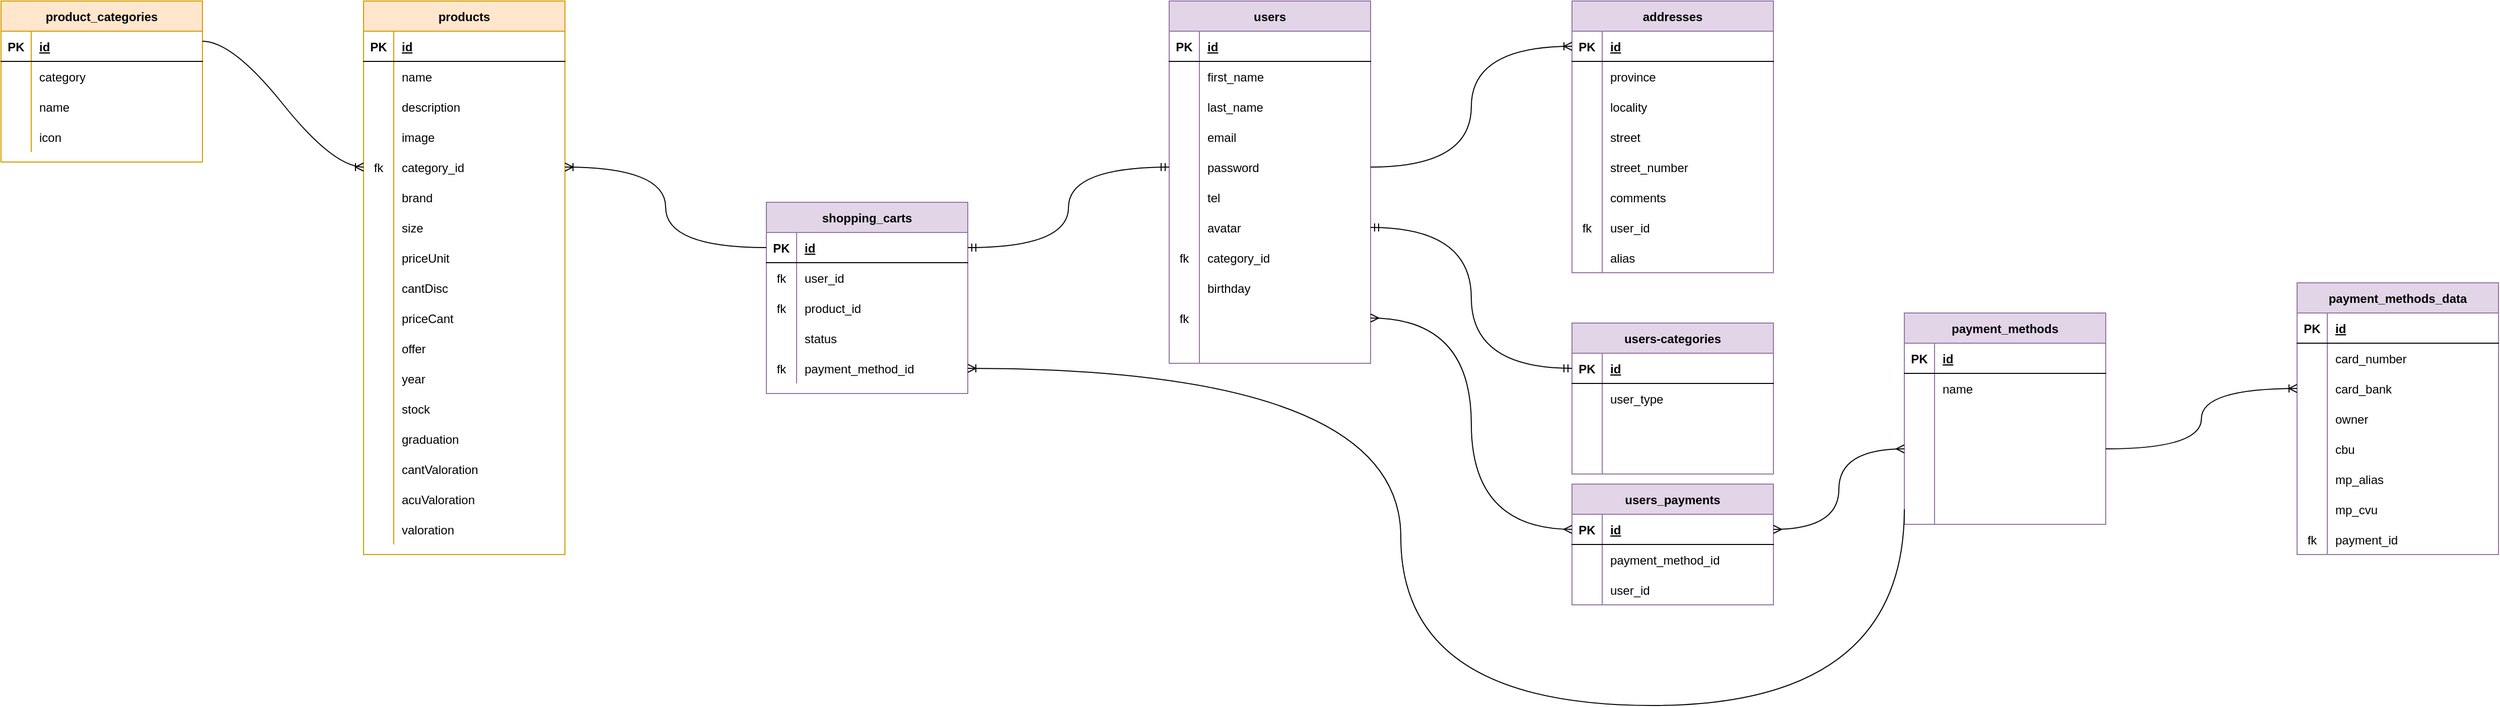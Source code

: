 <mxfile version="19.0.2" type="device"><diagram id="R2lEEEUBdFMjLlhIrx00" name="Page-1"><mxGraphModel dx="2376" dy="1109" grid="1" gridSize="10" guides="1" tooltips="1" connect="1" arrows="1" fold="1" page="1" pageScale="1" pageWidth="850" pageHeight="1100" math="0" shadow="0" extFonts="Permanent Marker^https://fonts.googleapis.com/css?family=Permanent+Marker"><root><mxCell id="0"/><mxCell id="1" parent="0"/><mxCell id="vKX-qQ7nATLXml67R0W1-17" value="products" style="shape=table;startSize=30;container=1;collapsible=1;childLayout=tableLayout;fixedRows=1;rowLines=0;fontStyle=1;align=center;resizeLast=1;fillColor=#ffe6cc;strokeColor=#d79b00;" parent="1" vertex="1"><mxGeometry x="-80" y="320" width="200" height="550" as="geometry"/></mxCell><mxCell id="vKX-qQ7nATLXml67R0W1-18" value="" style="shape=tableRow;horizontal=0;startSize=0;swimlaneHead=0;swimlaneBody=0;fillColor=none;collapsible=0;dropTarget=0;points=[[0,0.5],[1,0.5]];portConstraint=eastwest;top=0;left=0;right=0;bottom=1;" parent="vKX-qQ7nATLXml67R0W1-17" vertex="1"><mxGeometry y="30" width="200" height="30" as="geometry"/></mxCell><mxCell id="vKX-qQ7nATLXml67R0W1-19" value="PK" style="shape=partialRectangle;connectable=0;fillColor=none;top=0;left=0;bottom=0;right=0;fontStyle=1;overflow=hidden;" parent="vKX-qQ7nATLXml67R0W1-18" vertex="1"><mxGeometry width="30" height="30" as="geometry"><mxRectangle width="30" height="30" as="alternateBounds"/></mxGeometry></mxCell><mxCell id="vKX-qQ7nATLXml67R0W1-20" value="id" style="shape=partialRectangle;connectable=0;fillColor=none;top=0;left=0;bottom=0;right=0;align=left;spacingLeft=6;fontStyle=5;overflow=hidden;" parent="vKX-qQ7nATLXml67R0W1-18" vertex="1"><mxGeometry x="30" width="170" height="30" as="geometry"><mxRectangle width="170" height="30" as="alternateBounds"/></mxGeometry></mxCell><mxCell id="vKX-qQ7nATLXml67R0W1-21" value="" style="shape=tableRow;horizontal=0;startSize=0;swimlaneHead=0;swimlaneBody=0;fillColor=none;collapsible=0;dropTarget=0;points=[[0,0.5],[1,0.5]];portConstraint=eastwest;top=0;left=0;right=0;bottom=0;" parent="vKX-qQ7nATLXml67R0W1-17" vertex="1"><mxGeometry y="60" width="200" height="30" as="geometry"/></mxCell><mxCell id="vKX-qQ7nATLXml67R0W1-22" value="" style="shape=partialRectangle;connectable=0;fillColor=none;top=0;left=0;bottom=0;right=0;editable=1;overflow=hidden;" parent="vKX-qQ7nATLXml67R0W1-21" vertex="1"><mxGeometry width="30" height="30" as="geometry"><mxRectangle width="30" height="30" as="alternateBounds"/></mxGeometry></mxCell><mxCell id="vKX-qQ7nATLXml67R0W1-23" value="name" style="shape=partialRectangle;connectable=0;fillColor=none;top=0;left=0;bottom=0;right=0;align=left;spacingLeft=6;overflow=hidden;" parent="vKX-qQ7nATLXml67R0W1-21" vertex="1"><mxGeometry x="30" width="170" height="30" as="geometry"><mxRectangle width="170" height="30" as="alternateBounds"/></mxGeometry></mxCell><mxCell id="vKX-qQ7nATLXml67R0W1-24" value="" style="shape=tableRow;horizontal=0;startSize=0;swimlaneHead=0;swimlaneBody=0;fillColor=none;collapsible=0;dropTarget=0;points=[[0,0.5],[1,0.5]];portConstraint=eastwest;top=0;left=0;right=0;bottom=0;" parent="vKX-qQ7nATLXml67R0W1-17" vertex="1"><mxGeometry y="90" width="200" height="30" as="geometry"/></mxCell><mxCell id="vKX-qQ7nATLXml67R0W1-25" value="" style="shape=partialRectangle;connectable=0;fillColor=none;top=0;left=0;bottom=0;right=0;editable=1;overflow=hidden;" parent="vKX-qQ7nATLXml67R0W1-24" vertex="1"><mxGeometry width="30" height="30" as="geometry"><mxRectangle width="30" height="30" as="alternateBounds"/></mxGeometry></mxCell><mxCell id="vKX-qQ7nATLXml67R0W1-26" value="description" style="shape=partialRectangle;connectable=0;fillColor=none;top=0;left=0;bottom=0;right=0;align=left;spacingLeft=6;overflow=hidden;" parent="vKX-qQ7nATLXml67R0W1-24" vertex="1"><mxGeometry x="30" width="170" height="30" as="geometry"><mxRectangle width="170" height="30" as="alternateBounds"/></mxGeometry></mxCell><mxCell id="vKX-qQ7nATLXml67R0W1-27" value="" style="shape=tableRow;horizontal=0;startSize=0;swimlaneHead=0;swimlaneBody=0;fillColor=none;collapsible=0;dropTarget=0;points=[[0,0.5],[1,0.5]];portConstraint=eastwest;top=0;left=0;right=0;bottom=0;" parent="vKX-qQ7nATLXml67R0W1-17" vertex="1"><mxGeometry y="120" width="200" height="30" as="geometry"/></mxCell><mxCell id="vKX-qQ7nATLXml67R0W1-28" value="" style="shape=partialRectangle;connectable=0;fillColor=none;top=0;left=0;bottom=0;right=0;editable=1;overflow=hidden;" parent="vKX-qQ7nATLXml67R0W1-27" vertex="1"><mxGeometry width="30" height="30" as="geometry"><mxRectangle width="30" height="30" as="alternateBounds"/></mxGeometry></mxCell><mxCell id="vKX-qQ7nATLXml67R0W1-29" value="image" style="shape=partialRectangle;connectable=0;fillColor=none;top=0;left=0;bottom=0;right=0;align=left;spacingLeft=6;overflow=hidden;" parent="vKX-qQ7nATLXml67R0W1-27" vertex="1"><mxGeometry x="30" width="170" height="30" as="geometry"><mxRectangle width="170" height="30" as="alternateBounds"/></mxGeometry></mxCell><mxCell id="a1yXQyoGBuwXgBI-GkqS-103" style="shape=tableRow;horizontal=0;startSize=0;swimlaneHead=0;swimlaneBody=0;fillColor=none;collapsible=0;dropTarget=0;points=[[0,0.5],[1,0.5]];portConstraint=eastwest;top=0;left=0;right=0;bottom=0;" parent="vKX-qQ7nATLXml67R0W1-17" vertex="1"><mxGeometry y="150" width="200" height="30" as="geometry"/></mxCell><mxCell id="a1yXQyoGBuwXgBI-GkqS-104" value="fk" style="shape=partialRectangle;connectable=0;fillColor=none;top=0;left=0;bottom=0;right=0;editable=1;overflow=hidden;" parent="a1yXQyoGBuwXgBI-GkqS-103" vertex="1"><mxGeometry width="30" height="30" as="geometry"><mxRectangle width="30" height="30" as="alternateBounds"/></mxGeometry></mxCell><mxCell id="a1yXQyoGBuwXgBI-GkqS-105" value="category_id" style="shape=partialRectangle;connectable=0;fillColor=none;top=0;left=0;bottom=0;right=0;align=left;spacingLeft=6;overflow=hidden;" parent="a1yXQyoGBuwXgBI-GkqS-103" vertex="1"><mxGeometry x="30" width="170" height="30" as="geometry"><mxRectangle width="170" height="30" as="alternateBounds"/></mxGeometry></mxCell><mxCell id="a1yXQyoGBuwXgBI-GkqS-148" style="shape=tableRow;horizontal=0;startSize=0;swimlaneHead=0;swimlaneBody=0;fillColor=none;collapsible=0;dropTarget=0;points=[[0,0.5],[1,0.5]];portConstraint=eastwest;top=0;left=0;right=0;bottom=0;" parent="vKX-qQ7nATLXml67R0W1-17" vertex="1"><mxGeometry y="180" width="200" height="30" as="geometry"/></mxCell><mxCell id="a1yXQyoGBuwXgBI-GkqS-149" value="" style="shape=partialRectangle;connectable=0;fillColor=none;top=0;left=0;bottom=0;right=0;editable=1;overflow=hidden;" parent="a1yXQyoGBuwXgBI-GkqS-148" vertex="1"><mxGeometry width="30" height="30" as="geometry"><mxRectangle width="30" height="30" as="alternateBounds"/></mxGeometry></mxCell><mxCell id="a1yXQyoGBuwXgBI-GkqS-150" value="brand" style="shape=partialRectangle;connectable=0;fillColor=none;top=0;left=0;bottom=0;right=0;align=left;spacingLeft=6;overflow=hidden;" parent="a1yXQyoGBuwXgBI-GkqS-148" vertex="1"><mxGeometry x="30" width="170" height="30" as="geometry"><mxRectangle width="170" height="30" as="alternateBounds"/></mxGeometry></mxCell><mxCell id="a1yXQyoGBuwXgBI-GkqS-106" style="shape=tableRow;horizontal=0;startSize=0;swimlaneHead=0;swimlaneBody=0;fillColor=none;collapsible=0;dropTarget=0;points=[[0,0.5],[1,0.5]];portConstraint=eastwest;top=0;left=0;right=0;bottom=0;" parent="vKX-qQ7nATLXml67R0W1-17" vertex="1"><mxGeometry y="210" width="200" height="30" as="geometry"/></mxCell><mxCell id="a1yXQyoGBuwXgBI-GkqS-107" style="shape=partialRectangle;connectable=0;fillColor=none;top=0;left=0;bottom=0;right=0;editable=1;overflow=hidden;" parent="a1yXQyoGBuwXgBI-GkqS-106" vertex="1"><mxGeometry width="30" height="30" as="geometry"><mxRectangle width="30" height="30" as="alternateBounds"/></mxGeometry></mxCell><mxCell id="a1yXQyoGBuwXgBI-GkqS-108" value="size" style="shape=partialRectangle;connectable=0;fillColor=none;top=0;left=0;bottom=0;right=0;align=left;spacingLeft=6;overflow=hidden;" parent="a1yXQyoGBuwXgBI-GkqS-106" vertex="1"><mxGeometry x="30" width="170" height="30" as="geometry"><mxRectangle width="170" height="30" as="alternateBounds"/></mxGeometry></mxCell><mxCell id="a1yXQyoGBuwXgBI-GkqS-109" style="shape=tableRow;horizontal=0;startSize=0;swimlaneHead=0;swimlaneBody=0;fillColor=none;collapsible=0;dropTarget=0;points=[[0,0.5],[1,0.5]];portConstraint=eastwest;top=0;left=0;right=0;bottom=0;" parent="vKX-qQ7nATLXml67R0W1-17" vertex="1"><mxGeometry y="240" width="200" height="30" as="geometry"/></mxCell><mxCell id="a1yXQyoGBuwXgBI-GkqS-110" style="shape=partialRectangle;connectable=0;fillColor=none;top=0;left=0;bottom=0;right=0;editable=1;overflow=hidden;" parent="a1yXQyoGBuwXgBI-GkqS-109" vertex="1"><mxGeometry width="30" height="30" as="geometry"><mxRectangle width="30" height="30" as="alternateBounds"/></mxGeometry></mxCell><mxCell id="a1yXQyoGBuwXgBI-GkqS-111" value="priceUnit" style="shape=partialRectangle;connectable=0;fillColor=none;top=0;left=0;bottom=0;right=0;align=left;spacingLeft=6;overflow=hidden;" parent="a1yXQyoGBuwXgBI-GkqS-109" vertex="1"><mxGeometry x="30" width="170" height="30" as="geometry"><mxRectangle width="170" height="30" as="alternateBounds"/></mxGeometry></mxCell><mxCell id="a1yXQyoGBuwXgBI-GkqS-112" style="shape=tableRow;horizontal=0;startSize=0;swimlaneHead=0;swimlaneBody=0;fillColor=none;collapsible=0;dropTarget=0;points=[[0,0.5],[1,0.5]];portConstraint=eastwest;top=0;left=0;right=0;bottom=0;" parent="vKX-qQ7nATLXml67R0W1-17" vertex="1"><mxGeometry y="270" width="200" height="30" as="geometry"/></mxCell><mxCell id="a1yXQyoGBuwXgBI-GkqS-113" style="shape=partialRectangle;connectable=0;fillColor=none;top=0;left=0;bottom=0;right=0;editable=1;overflow=hidden;" parent="a1yXQyoGBuwXgBI-GkqS-112" vertex="1"><mxGeometry width="30" height="30" as="geometry"><mxRectangle width="30" height="30" as="alternateBounds"/></mxGeometry></mxCell><mxCell id="a1yXQyoGBuwXgBI-GkqS-114" value="cantDisc" style="shape=partialRectangle;connectable=0;fillColor=none;top=0;left=0;bottom=0;right=0;align=left;spacingLeft=6;overflow=hidden;" parent="a1yXQyoGBuwXgBI-GkqS-112" vertex="1"><mxGeometry x="30" width="170" height="30" as="geometry"><mxRectangle width="170" height="30" as="alternateBounds"/></mxGeometry></mxCell><mxCell id="a1yXQyoGBuwXgBI-GkqS-115" style="shape=tableRow;horizontal=0;startSize=0;swimlaneHead=0;swimlaneBody=0;fillColor=none;collapsible=0;dropTarget=0;points=[[0,0.5],[1,0.5]];portConstraint=eastwest;top=0;left=0;right=0;bottom=0;" parent="vKX-qQ7nATLXml67R0W1-17" vertex="1"><mxGeometry y="300" width="200" height="30" as="geometry"/></mxCell><mxCell id="a1yXQyoGBuwXgBI-GkqS-116" style="shape=partialRectangle;connectable=0;fillColor=none;top=0;left=0;bottom=0;right=0;editable=1;overflow=hidden;" parent="a1yXQyoGBuwXgBI-GkqS-115" vertex="1"><mxGeometry width="30" height="30" as="geometry"><mxRectangle width="30" height="30" as="alternateBounds"/></mxGeometry></mxCell><mxCell id="a1yXQyoGBuwXgBI-GkqS-117" value="priceCant" style="shape=partialRectangle;connectable=0;fillColor=none;top=0;left=0;bottom=0;right=0;align=left;spacingLeft=6;overflow=hidden;" parent="a1yXQyoGBuwXgBI-GkqS-115" vertex="1"><mxGeometry x="30" width="170" height="30" as="geometry"><mxRectangle width="170" height="30" as="alternateBounds"/></mxGeometry></mxCell><mxCell id="a1yXQyoGBuwXgBI-GkqS-118" style="shape=tableRow;horizontal=0;startSize=0;swimlaneHead=0;swimlaneBody=0;fillColor=none;collapsible=0;dropTarget=0;points=[[0,0.5],[1,0.5]];portConstraint=eastwest;top=0;left=0;right=0;bottom=0;" parent="vKX-qQ7nATLXml67R0W1-17" vertex="1"><mxGeometry y="330" width="200" height="30" as="geometry"/></mxCell><mxCell id="a1yXQyoGBuwXgBI-GkqS-119" style="shape=partialRectangle;connectable=0;fillColor=none;top=0;left=0;bottom=0;right=0;editable=1;overflow=hidden;" parent="a1yXQyoGBuwXgBI-GkqS-118" vertex="1"><mxGeometry width="30" height="30" as="geometry"><mxRectangle width="30" height="30" as="alternateBounds"/></mxGeometry></mxCell><mxCell id="a1yXQyoGBuwXgBI-GkqS-120" value="offer" style="shape=partialRectangle;connectable=0;fillColor=none;top=0;left=0;bottom=0;right=0;align=left;spacingLeft=6;overflow=hidden;" parent="a1yXQyoGBuwXgBI-GkqS-118" vertex="1"><mxGeometry x="30" width="170" height="30" as="geometry"><mxRectangle width="170" height="30" as="alternateBounds"/></mxGeometry></mxCell><mxCell id="a1yXQyoGBuwXgBI-GkqS-121" style="shape=tableRow;horizontal=0;startSize=0;swimlaneHead=0;swimlaneBody=0;fillColor=none;collapsible=0;dropTarget=0;points=[[0,0.5],[1,0.5]];portConstraint=eastwest;top=0;left=0;right=0;bottom=0;" parent="vKX-qQ7nATLXml67R0W1-17" vertex="1"><mxGeometry y="360" width="200" height="30" as="geometry"/></mxCell><mxCell id="a1yXQyoGBuwXgBI-GkqS-122" style="shape=partialRectangle;connectable=0;fillColor=none;top=0;left=0;bottom=0;right=0;editable=1;overflow=hidden;" parent="a1yXQyoGBuwXgBI-GkqS-121" vertex="1"><mxGeometry width="30" height="30" as="geometry"><mxRectangle width="30" height="30" as="alternateBounds"/></mxGeometry></mxCell><mxCell id="a1yXQyoGBuwXgBI-GkqS-123" value="year" style="shape=partialRectangle;connectable=0;fillColor=none;top=0;left=0;bottom=0;right=0;align=left;spacingLeft=6;overflow=hidden;" parent="a1yXQyoGBuwXgBI-GkqS-121" vertex="1"><mxGeometry x="30" width="170" height="30" as="geometry"><mxRectangle width="170" height="30" as="alternateBounds"/></mxGeometry></mxCell><mxCell id="a1yXQyoGBuwXgBI-GkqS-124" style="shape=tableRow;horizontal=0;startSize=0;swimlaneHead=0;swimlaneBody=0;fillColor=none;collapsible=0;dropTarget=0;points=[[0,0.5],[1,0.5]];portConstraint=eastwest;top=0;left=0;right=0;bottom=0;" parent="vKX-qQ7nATLXml67R0W1-17" vertex="1"><mxGeometry y="390" width="200" height="30" as="geometry"/></mxCell><mxCell id="a1yXQyoGBuwXgBI-GkqS-125" style="shape=partialRectangle;connectable=0;fillColor=none;top=0;left=0;bottom=0;right=0;editable=1;overflow=hidden;" parent="a1yXQyoGBuwXgBI-GkqS-124" vertex="1"><mxGeometry width="30" height="30" as="geometry"><mxRectangle width="30" height="30" as="alternateBounds"/></mxGeometry></mxCell><mxCell id="a1yXQyoGBuwXgBI-GkqS-126" value="stock" style="shape=partialRectangle;connectable=0;fillColor=none;top=0;left=0;bottom=0;right=0;align=left;spacingLeft=6;overflow=hidden;" parent="a1yXQyoGBuwXgBI-GkqS-124" vertex="1"><mxGeometry x="30" width="170" height="30" as="geometry"><mxRectangle width="170" height="30" as="alternateBounds"/></mxGeometry></mxCell><mxCell id="a1yXQyoGBuwXgBI-GkqS-127" style="shape=tableRow;horizontal=0;startSize=0;swimlaneHead=0;swimlaneBody=0;fillColor=none;collapsible=0;dropTarget=0;points=[[0,0.5],[1,0.5]];portConstraint=eastwest;top=0;left=0;right=0;bottom=0;" parent="vKX-qQ7nATLXml67R0W1-17" vertex="1"><mxGeometry y="420" width="200" height="30" as="geometry"/></mxCell><mxCell id="a1yXQyoGBuwXgBI-GkqS-128" style="shape=partialRectangle;connectable=0;fillColor=none;top=0;left=0;bottom=0;right=0;editable=1;overflow=hidden;" parent="a1yXQyoGBuwXgBI-GkqS-127" vertex="1"><mxGeometry width="30" height="30" as="geometry"><mxRectangle width="30" height="30" as="alternateBounds"/></mxGeometry></mxCell><mxCell id="a1yXQyoGBuwXgBI-GkqS-129" value="graduation" style="shape=partialRectangle;connectable=0;fillColor=none;top=0;left=0;bottom=0;right=0;align=left;spacingLeft=6;overflow=hidden;" parent="a1yXQyoGBuwXgBI-GkqS-127" vertex="1"><mxGeometry x="30" width="170" height="30" as="geometry"><mxRectangle width="170" height="30" as="alternateBounds"/></mxGeometry></mxCell><mxCell id="a1yXQyoGBuwXgBI-GkqS-130" style="shape=tableRow;horizontal=0;startSize=0;swimlaneHead=0;swimlaneBody=0;fillColor=none;collapsible=0;dropTarget=0;points=[[0,0.5],[1,0.5]];portConstraint=eastwest;top=0;left=0;right=0;bottom=0;" parent="vKX-qQ7nATLXml67R0W1-17" vertex="1"><mxGeometry y="450" width="200" height="30" as="geometry"/></mxCell><mxCell id="a1yXQyoGBuwXgBI-GkqS-131" style="shape=partialRectangle;connectable=0;fillColor=none;top=0;left=0;bottom=0;right=0;editable=1;overflow=hidden;" parent="a1yXQyoGBuwXgBI-GkqS-130" vertex="1"><mxGeometry width="30" height="30" as="geometry"><mxRectangle width="30" height="30" as="alternateBounds"/></mxGeometry></mxCell><mxCell id="a1yXQyoGBuwXgBI-GkqS-132" value="cantValoration" style="shape=partialRectangle;connectable=0;fillColor=none;top=0;left=0;bottom=0;right=0;align=left;spacingLeft=6;overflow=hidden;" parent="a1yXQyoGBuwXgBI-GkqS-130" vertex="1"><mxGeometry x="30" width="170" height="30" as="geometry"><mxRectangle width="170" height="30" as="alternateBounds"/></mxGeometry></mxCell><mxCell id="a1yXQyoGBuwXgBI-GkqS-136" style="shape=tableRow;horizontal=0;startSize=0;swimlaneHead=0;swimlaneBody=0;fillColor=none;collapsible=0;dropTarget=0;points=[[0,0.5],[1,0.5]];portConstraint=eastwest;top=0;left=0;right=0;bottom=0;" parent="vKX-qQ7nATLXml67R0W1-17" vertex="1"><mxGeometry y="480" width="200" height="30" as="geometry"/></mxCell><mxCell id="a1yXQyoGBuwXgBI-GkqS-137" style="shape=partialRectangle;connectable=0;fillColor=none;top=0;left=0;bottom=0;right=0;editable=1;overflow=hidden;" parent="a1yXQyoGBuwXgBI-GkqS-136" vertex="1"><mxGeometry width="30" height="30" as="geometry"><mxRectangle width="30" height="30" as="alternateBounds"/></mxGeometry></mxCell><mxCell id="a1yXQyoGBuwXgBI-GkqS-138" value="acuValoration" style="shape=partialRectangle;connectable=0;fillColor=none;top=0;left=0;bottom=0;right=0;align=left;spacingLeft=6;overflow=hidden;" parent="a1yXQyoGBuwXgBI-GkqS-136" vertex="1"><mxGeometry x="30" width="170" height="30" as="geometry"><mxRectangle width="170" height="30" as="alternateBounds"/></mxGeometry></mxCell><mxCell id="a1yXQyoGBuwXgBI-GkqS-133" style="shape=tableRow;horizontal=0;startSize=0;swimlaneHead=0;swimlaneBody=0;fillColor=none;collapsible=0;dropTarget=0;points=[[0,0.5],[1,0.5]];portConstraint=eastwest;top=0;left=0;right=0;bottom=0;" parent="vKX-qQ7nATLXml67R0W1-17" vertex="1"><mxGeometry y="510" width="200" height="30" as="geometry"/></mxCell><mxCell id="a1yXQyoGBuwXgBI-GkqS-134" style="shape=partialRectangle;connectable=0;fillColor=none;top=0;left=0;bottom=0;right=0;editable=1;overflow=hidden;" parent="a1yXQyoGBuwXgBI-GkqS-133" vertex="1"><mxGeometry width="30" height="30" as="geometry"><mxRectangle width="30" height="30" as="alternateBounds"/></mxGeometry></mxCell><mxCell id="a1yXQyoGBuwXgBI-GkqS-135" value="valoration" style="shape=partialRectangle;connectable=0;fillColor=none;top=0;left=0;bottom=0;right=0;align=left;spacingLeft=6;overflow=hidden;" parent="a1yXQyoGBuwXgBI-GkqS-133" vertex="1"><mxGeometry x="30" width="170" height="30" as="geometry"><mxRectangle width="170" height="30" as="alternateBounds"/></mxGeometry></mxCell><mxCell id="vKX-qQ7nATLXml67R0W1-32" value="users" style="shape=table;startSize=30;container=1;collapsible=1;childLayout=tableLayout;fixedRows=1;rowLines=0;fontStyle=1;align=center;resizeLast=1;direction=east;fillColor=#e1d5e7;strokeColor=#9673a6;" parent="1" vertex="1"><mxGeometry x="720" y="320" width="200" height="360" as="geometry"/></mxCell><mxCell id="vKX-qQ7nATLXml67R0W1-33" value="" style="shape=tableRow;horizontal=0;startSize=0;swimlaneHead=0;swimlaneBody=0;fillColor=none;collapsible=0;dropTarget=0;points=[[0,0.5],[1,0.5]];portConstraint=eastwest;top=0;left=0;right=0;bottom=1;" parent="vKX-qQ7nATLXml67R0W1-32" vertex="1"><mxGeometry y="30" width="200" height="30" as="geometry"/></mxCell><mxCell id="vKX-qQ7nATLXml67R0W1-34" value="PK" style="shape=partialRectangle;connectable=0;fillColor=none;top=0;left=0;bottom=0;right=0;fontStyle=1;overflow=hidden;" parent="vKX-qQ7nATLXml67R0W1-33" vertex="1"><mxGeometry width="30" height="30" as="geometry"><mxRectangle width="30" height="30" as="alternateBounds"/></mxGeometry></mxCell><mxCell id="vKX-qQ7nATLXml67R0W1-35" value="id" style="shape=partialRectangle;connectable=0;fillColor=none;top=0;left=0;bottom=0;right=0;align=left;spacingLeft=6;fontStyle=5;overflow=hidden;" parent="vKX-qQ7nATLXml67R0W1-33" vertex="1"><mxGeometry x="30" width="170" height="30" as="geometry"><mxRectangle width="170" height="30" as="alternateBounds"/></mxGeometry></mxCell><mxCell id="vKX-qQ7nATLXml67R0W1-36" value="" style="shape=tableRow;horizontal=0;startSize=0;swimlaneHead=0;swimlaneBody=0;fillColor=none;collapsible=0;dropTarget=0;points=[[0,0.5],[1,0.5]];portConstraint=eastwest;top=0;left=0;right=0;bottom=0;" parent="vKX-qQ7nATLXml67R0W1-32" vertex="1"><mxGeometry y="60" width="200" height="30" as="geometry"/></mxCell><mxCell id="vKX-qQ7nATLXml67R0W1-37" value="" style="shape=partialRectangle;connectable=0;fillColor=none;top=0;left=0;bottom=0;right=0;editable=1;overflow=hidden;" parent="vKX-qQ7nATLXml67R0W1-36" vertex="1"><mxGeometry width="30" height="30" as="geometry"><mxRectangle width="30" height="30" as="alternateBounds"/></mxGeometry></mxCell><mxCell id="vKX-qQ7nATLXml67R0W1-38" value="first_name" style="shape=partialRectangle;connectable=0;fillColor=none;top=0;left=0;bottom=0;right=0;align=left;spacingLeft=6;overflow=hidden;" parent="vKX-qQ7nATLXml67R0W1-36" vertex="1"><mxGeometry x="30" width="170" height="30" as="geometry"><mxRectangle width="170" height="30" as="alternateBounds"/></mxGeometry></mxCell><mxCell id="vKX-qQ7nATLXml67R0W1-39" value="" style="shape=tableRow;horizontal=0;startSize=0;swimlaneHead=0;swimlaneBody=0;fillColor=none;collapsible=0;dropTarget=0;points=[[0,0.5],[1,0.5]];portConstraint=eastwest;top=0;left=0;right=0;bottom=0;" parent="vKX-qQ7nATLXml67R0W1-32" vertex="1"><mxGeometry y="90" width="200" height="30" as="geometry"/></mxCell><mxCell id="vKX-qQ7nATLXml67R0W1-40" value="" style="shape=partialRectangle;connectable=0;fillColor=none;top=0;left=0;bottom=0;right=0;editable=1;overflow=hidden;" parent="vKX-qQ7nATLXml67R0W1-39" vertex="1"><mxGeometry width="30" height="30" as="geometry"><mxRectangle width="30" height="30" as="alternateBounds"/></mxGeometry></mxCell><mxCell id="vKX-qQ7nATLXml67R0W1-41" value="last_name" style="shape=partialRectangle;connectable=0;fillColor=none;top=0;left=0;bottom=0;right=0;align=left;spacingLeft=6;overflow=hidden;" parent="vKX-qQ7nATLXml67R0W1-39" vertex="1"><mxGeometry x="30" width="170" height="30" as="geometry"><mxRectangle width="170" height="30" as="alternateBounds"/></mxGeometry></mxCell><mxCell id="vKX-qQ7nATLXml67R0W1-42" value="" style="shape=tableRow;horizontal=0;startSize=0;swimlaneHead=0;swimlaneBody=0;fillColor=none;collapsible=0;dropTarget=0;points=[[0,0.5],[1,0.5]];portConstraint=eastwest;top=0;left=0;right=0;bottom=0;" parent="vKX-qQ7nATLXml67R0W1-32" vertex="1"><mxGeometry y="120" width="200" height="30" as="geometry"/></mxCell><mxCell id="vKX-qQ7nATLXml67R0W1-43" value="" style="shape=partialRectangle;connectable=0;fillColor=none;top=0;left=0;bottom=0;right=0;editable=1;overflow=hidden;" parent="vKX-qQ7nATLXml67R0W1-42" vertex="1"><mxGeometry width="30" height="30" as="geometry"><mxRectangle width="30" height="30" as="alternateBounds"/></mxGeometry></mxCell><mxCell id="vKX-qQ7nATLXml67R0W1-44" value="email" style="shape=partialRectangle;connectable=0;fillColor=none;top=0;left=0;bottom=0;right=0;align=left;spacingLeft=6;overflow=hidden;" parent="vKX-qQ7nATLXml67R0W1-42" vertex="1"><mxGeometry x="30" width="170" height="30" as="geometry"><mxRectangle width="170" height="30" as="alternateBounds"/></mxGeometry></mxCell><mxCell id="a1yXQyoGBuwXgBI-GkqS-31" style="shape=tableRow;horizontal=0;startSize=0;swimlaneHead=0;swimlaneBody=0;fillColor=none;collapsible=0;dropTarget=0;points=[[0,0.5],[1,0.5]];portConstraint=eastwest;top=0;left=0;right=0;bottom=0;" parent="vKX-qQ7nATLXml67R0W1-32" vertex="1"><mxGeometry y="150" width="200" height="30" as="geometry"/></mxCell><mxCell id="a1yXQyoGBuwXgBI-GkqS-32" style="shape=partialRectangle;connectable=0;fillColor=none;top=0;left=0;bottom=0;right=0;editable=1;overflow=hidden;" parent="a1yXQyoGBuwXgBI-GkqS-31" vertex="1"><mxGeometry width="30" height="30" as="geometry"><mxRectangle width="30" height="30" as="alternateBounds"/></mxGeometry></mxCell><mxCell id="a1yXQyoGBuwXgBI-GkqS-33" value="password" style="shape=partialRectangle;connectable=0;fillColor=none;top=0;left=0;bottom=0;right=0;align=left;spacingLeft=6;overflow=hidden;" parent="a1yXQyoGBuwXgBI-GkqS-31" vertex="1"><mxGeometry x="30" width="170" height="30" as="geometry"><mxRectangle width="170" height="30" as="alternateBounds"/></mxGeometry></mxCell><mxCell id="a1yXQyoGBuwXgBI-GkqS-34" style="shape=tableRow;horizontal=0;startSize=0;swimlaneHead=0;swimlaneBody=0;fillColor=none;collapsible=0;dropTarget=0;points=[[0,0.5],[1,0.5]];portConstraint=eastwest;top=0;left=0;right=0;bottom=0;" parent="vKX-qQ7nATLXml67R0W1-32" vertex="1"><mxGeometry y="180" width="200" height="30" as="geometry"/></mxCell><mxCell id="a1yXQyoGBuwXgBI-GkqS-35" style="shape=partialRectangle;connectable=0;fillColor=none;top=0;left=0;bottom=0;right=0;editable=1;overflow=hidden;" parent="a1yXQyoGBuwXgBI-GkqS-34" vertex="1"><mxGeometry width="30" height="30" as="geometry"><mxRectangle width="30" height="30" as="alternateBounds"/></mxGeometry></mxCell><mxCell id="a1yXQyoGBuwXgBI-GkqS-36" value="tel" style="shape=partialRectangle;connectable=0;fillColor=none;top=0;left=0;bottom=0;right=0;align=left;spacingLeft=6;overflow=hidden;" parent="a1yXQyoGBuwXgBI-GkqS-34" vertex="1"><mxGeometry x="30" width="170" height="30" as="geometry"><mxRectangle width="170" height="30" as="alternateBounds"/></mxGeometry></mxCell><mxCell id="a1yXQyoGBuwXgBI-GkqS-37" style="shape=tableRow;horizontal=0;startSize=0;swimlaneHead=0;swimlaneBody=0;fillColor=none;collapsible=0;dropTarget=0;points=[[0,0.5],[1,0.5]];portConstraint=eastwest;top=0;left=0;right=0;bottom=0;" parent="vKX-qQ7nATLXml67R0W1-32" vertex="1"><mxGeometry y="210" width="200" height="30" as="geometry"/></mxCell><mxCell id="a1yXQyoGBuwXgBI-GkqS-38" style="shape=partialRectangle;connectable=0;fillColor=none;top=0;left=0;bottom=0;right=0;editable=1;overflow=hidden;" parent="a1yXQyoGBuwXgBI-GkqS-37" vertex="1"><mxGeometry width="30" height="30" as="geometry"><mxRectangle width="30" height="30" as="alternateBounds"/></mxGeometry></mxCell><mxCell id="a1yXQyoGBuwXgBI-GkqS-39" value="avatar" style="shape=partialRectangle;connectable=0;fillColor=none;top=0;left=0;bottom=0;right=0;align=left;spacingLeft=6;overflow=hidden;" parent="a1yXQyoGBuwXgBI-GkqS-37" vertex="1"><mxGeometry x="30" width="170" height="30" as="geometry"><mxRectangle width="170" height="30" as="alternateBounds"/></mxGeometry></mxCell><mxCell id="a1yXQyoGBuwXgBI-GkqS-40" style="shape=tableRow;horizontal=0;startSize=0;swimlaneHead=0;swimlaneBody=0;fillColor=none;collapsible=0;dropTarget=0;points=[[0,0.5],[1,0.5]];portConstraint=eastwest;top=0;left=0;right=0;bottom=0;" parent="vKX-qQ7nATLXml67R0W1-32" vertex="1"><mxGeometry y="240" width="200" height="30" as="geometry"/></mxCell><mxCell id="a1yXQyoGBuwXgBI-GkqS-41" value="fk" style="shape=partialRectangle;connectable=0;fillColor=none;top=0;left=0;bottom=0;right=0;editable=1;overflow=hidden;" parent="a1yXQyoGBuwXgBI-GkqS-40" vertex="1"><mxGeometry width="30" height="30" as="geometry"><mxRectangle width="30" height="30" as="alternateBounds"/></mxGeometry></mxCell><mxCell id="a1yXQyoGBuwXgBI-GkqS-42" value="category_id" style="shape=partialRectangle;connectable=0;fillColor=none;top=0;left=0;bottom=0;right=0;align=left;spacingLeft=6;overflow=hidden;" parent="a1yXQyoGBuwXgBI-GkqS-40" vertex="1"><mxGeometry x="30" width="170" height="30" as="geometry"><mxRectangle width="170" height="30" as="alternateBounds"/></mxGeometry></mxCell><mxCell id="a1yXQyoGBuwXgBI-GkqS-49" style="shape=tableRow;horizontal=0;startSize=0;swimlaneHead=0;swimlaneBody=0;fillColor=none;collapsible=0;dropTarget=0;points=[[0,0.5],[1,0.5]];portConstraint=eastwest;top=0;left=0;right=0;bottom=0;" parent="vKX-qQ7nATLXml67R0W1-32" vertex="1"><mxGeometry y="270" width="200" height="30" as="geometry"/></mxCell><mxCell id="a1yXQyoGBuwXgBI-GkqS-50" style="shape=partialRectangle;connectable=0;fillColor=none;top=0;left=0;bottom=0;right=0;editable=1;overflow=hidden;" parent="a1yXQyoGBuwXgBI-GkqS-49" vertex="1"><mxGeometry width="30" height="30" as="geometry"><mxRectangle width="30" height="30" as="alternateBounds"/></mxGeometry></mxCell><mxCell id="a1yXQyoGBuwXgBI-GkqS-51" value="birthday" style="shape=partialRectangle;connectable=0;fillColor=none;top=0;left=0;bottom=0;right=0;align=left;spacingLeft=6;overflow=hidden;" parent="a1yXQyoGBuwXgBI-GkqS-49" vertex="1"><mxGeometry x="30" width="170" height="30" as="geometry"><mxRectangle width="170" height="30" as="alternateBounds"/></mxGeometry></mxCell><mxCell id="a1yXQyoGBuwXgBI-GkqS-70" style="shape=tableRow;horizontal=0;startSize=0;swimlaneHead=0;swimlaneBody=0;fillColor=none;collapsible=0;dropTarget=0;points=[[0,0.5],[1,0.5]];portConstraint=eastwest;top=0;left=0;right=0;bottom=0;" parent="vKX-qQ7nATLXml67R0W1-32" vertex="1"><mxGeometry y="300" width="200" height="30" as="geometry"/></mxCell><mxCell id="a1yXQyoGBuwXgBI-GkqS-71" value="fk" style="shape=partialRectangle;connectable=0;fillColor=none;top=0;left=0;bottom=0;right=0;editable=1;overflow=hidden;" parent="a1yXQyoGBuwXgBI-GkqS-70" vertex="1"><mxGeometry width="30" height="30" as="geometry"><mxRectangle width="30" height="30" as="alternateBounds"/></mxGeometry></mxCell><mxCell id="a1yXQyoGBuwXgBI-GkqS-72" value="" style="shape=partialRectangle;connectable=0;fillColor=none;top=0;left=0;bottom=0;right=0;align=left;spacingLeft=6;overflow=hidden;" parent="a1yXQyoGBuwXgBI-GkqS-70" vertex="1"><mxGeometry x="30" width="170" height="30" as="geometry"><mxRectangle width="170" height="30" as="alternateBounds"/></mxGeometry></mxCell><mxCell id="K3FJyPm6B2ICdY3AMj5Y-20" style="shape=tableRow;horizontal=0;startSize=0;swimlaneHead=0;swimlaneBody=0;fillColor=none;collapsible=0;dropTarget=0;points=[[0,0.5],[1,0.5]];portConstraint=eastwest;top=0;left=0;right=0;bottom=0;" parent="vKX-qQ7nATLXml67R0W1-32" vertex="1"><mxGeometry y="330" width="200" height="30" as="geometry"/></mxCell><mxCell id="K3FJyPm6B2ICdY3AMj5Y-21" style="shape=partialRectangle;connectable=0;fillColor=none;top=0;left=0;bottom=0;right=0;editable=1;overflow=hidden;" parent="K3FJyPm6B2ICdY3AMj5Y-20" vertex="1"><mxGeometry width="30" height="30" as="geometry"><mxRectangle width="30" height="30" as="alternateBounds"/></mxGeometry></mxCell><mxCell id="K3FJyPm6B2ICdY3AMj5Y-22" style="shape=partialRectangle;connectable=0;fillColor=none;top=0;left=0;bottom=0;right=0;align=left;spacingLeft=6;overflow=hidden;" parent="K3FJyPm6B2ICdY3AMj5Y-20" vertex="1"><mxGeometry x="30" width="170" height="30" as="geometry"><mxRectangle width="170" height="30" as="alternateBounds"/></mxGeometry></mxCell><mxCell id="vKX-qQ7nATLXml67R0W1-45" value="shopping_carts" style="shape=table;startSize=30;container=1;collapsible=1;childLayout=tableLayout;fixedRows=1;rowLines=0;fontStyle=1;align=center;resizeLast=1;fillColor=#e1d5e7;strokeColor=#9673a6;" parent="1" vertex="1"><mxGeometry x="320" y="520" width="200" height="190" as="geometry"/></mxCell><mxCell id="vKX-qQ7nATLXml67R0W1-46" value="" style="shape=tableRow;horizontal=0;startSize=0;swimlaneHead=0;swimlaneBody=0;fillColor=none;collapsible=0;dropTarget=0;points=[[0,0.5],[1,0.5]];portConstraint=eastwest;top=0;left=0;right=0;bottom=1;" parent="vKX-qQ7nATLXml67R0W1-45" vertex="1"><mxGeometry y="30" width="200" height="30" as="geometry"/></mxCell><mxCell id="vKX-qQ7nATLXml67R0W1-47" value="PK" style="shape=partialRectangle;connectable=0;fillColor=none;top=0;left=0;bottom=0;right=0;fontStyle=1;overflow=hidden;" parent="vKX-qQ7nATLXml67R0W1-46" vertex="1"><mxGeometry width="30" height="30" as="geometry"><mxRectangle width="30" height="30" as="alternateBounds"/></mxGeometry></mxCell><mxCell id="vKX-qQ7nATLXml67R0W1-48" value="id" style="shape=partialRectangle;connectable=0;fillColor=none;top=0;left=0;bottom=0;right=0;align=left;spacingLeft=6;fontStyle=5;overflow=hidden;" parent="vKX-qQ7nATLXml67R0W1-46" vertex="1"><mxGeometry x="30" width="170" height="30" as="geometry"><mxRectangle width="170" height="30" as="alternateBounds"/></mxGeometry></mxCell><mxCell id="vKX-qQ7nATLXml67R0W1-49" value="" style="shape=tableRow;horizontal=0;startSize=0;swimlaneHead=0;swimlaneBody=0;fillColor=none;collapsible=0;dropTarget=0;points=[[0,0.5],[1,0.5]];portConstraint=eastwest;top=0;left=0;right=0;bottom=0;" parent="vKX-qQ7nATLXml67R0W1-45" vertex="1"><mxGeometry y="60" width="200" height="30" as="geometry"/></mxCell><mxCell id="vKX-qQ7nATLXml67R0W1-50" value="fk" style="shape=partialRectangle;connectable=0;fillColor=none;top=0;left=0;bottom=0;right=0;editable=1;overflow=hidden;" parent="vKX-qQ7nATLXml67R0W1-49" vertex="1"><mxGeometry width="30" height="30" as="geometry"><mxRectangle width="30" height="30" as="alternateBounds"/></mxGeometry></mxCell><mxCell id="vKX-qQ7nATLXml67R0W1-51" value="user_id" style="shape=partialRectangle;connectable=0;fillColor=none;top=0;left=0;bottom=0;right=0;align=left;spacingLeft=6;overflow=hidden;" parent="vKX-qQ7nATLXml67R0W1-49" vertex="1"><mxGeometry x="30" width="170" height="30" as="geometry"><mxRectangle width="170" height="30" as="alternateBounds"/></mxGeometry></mxCell><mxCell id="vKX-qQ7nATLXml67R0W1-52" value="" style="shape=tableRow;horizontal=0;startSize=0;swimlaneHead=0;swimlaneBody=0;fillColor=none;collapsible=0;dropTarget=0;points=[[0,0.5],[1,0.5]];portConstraint=eastwest;top=0;left=0;right=0;bottom=0;" parent="vKX-qQ7nATLXml67R0W1-45" vertex="1"><mxGeometry y="90" width="200" height="30" as="geometry"/></mxCell><mxCell id="vKX-qQ7nATLXml67R0W1-53" value="fk" style="shape=partialRectangle;connectable=0;fillColor=none;top=0;left=0;bottom=0;right=0;editable=1;overflow=hidden;" parent="vKX-qQ7nATLXml67R0W1-52" vertex="1"><mxGeometry width="30" height="30" as="geometry"><mxRectangle width="30" height="30" as="alternateBounds"/></mxGeometry></mxCell><mxCell id="vKX-qQ7nATLXml67R0W1-54" value="product_id" style="shape=partialRectangle;connectable=0;fillColor=none;top=0;left=0;bottom=0;right=0;align=left;spacingLeft=6;overflow=hidden;" parent="vKX-qQ7nATLXml67R0W1-52" vertex="1"><mxGeometry x="30" width="170" height="30" as="geometry"><mxRectangle width="170" height="30" as="alternateBounds"/></mxGeometry></mxCell><mxCell id="K3FJyPm6B2ICdY3AMj5Y-59" style="shape=tableRow;horizontal=0;startSize=0;swimlaneHead=0;swimlaneBody=0;fillColor=none;collapsible=0;dropTarget=0;points=[[0,0.5],[1,0.5]];portConstraint=eastwest;top=0;left=0;right=0;bottom=0;" parent="vKX-qQ7nATLXml67R0W1-45" vertex="1"><mxGeometry y="120" width="200" height="30" as="geometry"/></mxCell><mxCell id="K3FJyPm6B2ICdY3AMj5Y-60" style="shape=partialRectangle;connectable=0;fillColor=none;top=0;left=0;bottom=0;right=0;editable=1;overflow=hidden;" parent="K3FJyPm6B2ICdY3AMj5Y-59" vertex="1"><mxGeometry width="30" height="30" as="geometry"><mxRectangle width="30" height="30" as="alternateBounds"/></mxGeometry></mxCell><mxCell id="K3FJyPm6B2ICdY3AMj5Y-61" value="status" style="shape=partialRectangle;connectable=0;fillColor=none;top=0;left=0;bottom=0;right=0;align=left;spacingLeft=6;overflow=hidden;" parent="K3FJyPm6B2ICdY3AMj5Y-59" vertex="1"><mxGeometry x="30" width="170" height="30" as="geometry"><mxRectangle width="170" height="30" as="alternateBounds"/></mxGeometry></mxCell><mxCell id="K3FJyPm6B2ICdY3AMj5Y-67" style="shape=tableRow;horizontal=0;startSize=0;swimlaneHead=0;swimlaneBody=0;fillColor=none;collapsible=0;dropTarget=0;points=[[0,0.5],[1,0.5]];portConstraint=eastwest;top=0;left=0;right=0;bottom=0;" parent="vKX-qQ7nATLXml67R0W1-45" vertex="1"><mxGeometry y="150" width="200" height="30" as="geometry"/></mxCell><mxCell id="K3FJyPm6B2ICdY3AMj5Y-68" value="fk" style="shape=partialRectangle;connectable=0;fillColor=none;top=0;left=0;bottom=0;right=0;editable=1;overflow=hidden;" parent="K3FJyPm6B2ICdY3AMj5Y-67" vertex="1"><mxGeometry width="30" height="30" as="geometry"><mxRectangle width="30" height="30" as="alternateBounds"/></mxGeometry></mxCell><mxCell id="K3FJyPm6B2ICdY3AMj5Y-69" value="payment_method_id" style="shape=partialRectangle;connectable=0;fillColor=none;top=0;left=0;bottom=0;right=0;align=left;spacingLeft=6;overflow=hidden;" parent="K3FJyPm6B2ICdY3AMj5Y-67" vertex="1"><mxGeometry x="30" width="170" height="30" as="geometry"><mxRectangle width="170" height="30" as="alternateBounds"/></mxGeometry></mxCell><mxCell id="vKX-qQ7nATLXml67R0W1-92" value="addresses" style="shape=table;startSize=30;container=1;collapsible=1;childLayout=tableLayout;fixedRows=1;rowLines=0;fontStyle=1;align=center;resizeLast=1;fillColor=#e1d5e7;strokeColor=#9673a6;" parent="1" vertex="1"><mxGeometry x="1120" y="320" width="200" height="270" as="geometry"/></mxCell><mxCell id="vKX-qQ7nATLXml67R0W1-93" value="" style="shape=tableRow;horizontal=0;startSize=0;swimlaneHead=0;swimlaneBody=0;fillColor=none;collapsible=0;dropTarget=0;points=[[0,0.5],[1,0.5]];portConstraint=eastwest;top=0;left=0;right=0;bottom=1;" parent="vKX-qQ7nATLXml67R0W1-92" vertex="1"><mxGeometry y="30" width="200" height="30" as="geometry"/></mxCell><mxCell id="vKX-qQ7nATLXml67R0W1-94" value="PK" style="shape=partialRectangle;connectable=0;fillColor=none;top=0;left=0;bottom=0;right=0;fontStyle=1;overflow=hidden;" parent="vKX-qQ7nATLXml67R0W1-93" vertex="1"><mxGeometry width="30" height="30" as="geometry"><mxRectangle width="30" height="30" as="alternateBounds"/></mxGeometry></mxCell><mxCell id="vKX-qQ7nATLXml67R0W1-95" value="id" style="shape=partialRectangle;connectable=0;fillColor=none;top=0;left=0;bottom=0;right=0;align=left;spacingLeft=6;fontStyle=5;overflow=hidden;" parent="vKX-qQ7nATLXml67R0W1-93" vertex="1"><mxGeometry x="30" width="170" height="30" as="geometry"><mxRectangle width="170" height="30" as="alternateBounds"/></mxGeometry></mxCell><mxCell id="vKX-qQ7nATLXml67R0W1-96" value="" style="shape=tableRow;horizontal=0;startSize=0;swimlaneHead=0;swimlaneBody=0;fillColor=none;collapsible=0;dropTarget=0;points=[[0,0.5],[1,0.5]];portConstraint=eastwest;top=0;left=0;right=0;bottom=0;" parent="vKX-qQ7nATLXml67R0W1-92" vertex="1"><mxGeometry y="60" width="200" height="30" as="geometry"/></mxCell><mxCell id="vKX-qQ7nATLXml67R0W1-97" value="" style="shape=partialRectangle;connectable=0;fillColor=none;top=0;left=0;bottom=0;right=0;editable=1;overflow=hidden;" parent="vKX-qQ7nATLXml67R0W1-96" vertex="1"><mxGeometry width="30" height="30" as="geometry"><mxRectangle width="30" height="30" as="alternateBounds"/></mxGeometry></mxCell><mxCell id="vKX-qQ7nATLXml67R0W1-98" value="province" style="shape=partialRectangle;connectable=0;fillColor=none;top=0;left=0;bottom=0;right=0;align=left;spacingLeft=6;overflow=hidden;" parent="vKX-qQ7nATLXml67R0W1-96" vertex="1"><mxGeometry x="30" width="170" height="30" as="geometry"><mxRectangle width="170" height="30" as="alternateBounds"/></mxGeometry></mxCell><mxCell id="vKX-qQ7nATLXml67R0W1-99" value="" style="shape=tableRow;horizontal=0;startSize=0;swimlaneHead=0;swimlaneBody=0;fillColor=none;collapsible=0;dropTarget=0;points=[[0,0.5],[1,0.5]];portConstraint=eastwest;top=0;left=0;right=0;bottom=0;" parent="vKX-qQ7nATLXml67R0W1-92" vertex="1"><mxGeometry y="90" width="200" height="30" as="geometry"/></mxCell><mxCell id="vKX-qQ7nATLXml67R0W1-100" value="" style="shape=partialRectangle;connectable=0;fillColor=none;top=0;left=0;bottom=0;right=0;editable=1;overflow=hidden;" parent="vKX-qQ7nATLXml67R0W1-99" vertex="1"><mxGeometry width="30" height="30" as="geometry"><mxRectangle width="30" height="30" as="alternateBounds"/></mxGeometry></mxCell><mxCell id="vKX-qQ7nATLXml67R0W1-101" value="locality" style="shape=partialRectangle;connectable=0;fillColor=none;top=0;left=0;bottom=0;right=0;align=left;spacingLeft=6;overflow=hidden;" parent="vKX-qQ7nATLXml67R0W1-99" vertex="1"><mxGeometry x="30" width="170" height="30" as="geometry"><mxRectangle width="170" height="30" as="alternateBounds"/></mxGeometry></mxCell><mxCell id="vKX-qQ7nATLXml67R0W1-102" value="" style="shape=tableRow;horizontal=0;startSize=0;swimlaneHead=0;swimlaneBody=0;fillColor=none;collapsible=0;dropTarget=0;points=[[0,0.5],[1,0.5]];portConstraint=eastwest;top=0;left=0;right=0;bottom=0;" parent="vKX-qQ7nATLXml67R0W1-92" vertex="1"><mxGeometry y="120" width="200" height="30" as="geometry"/></mxCell><mxCell id="vKX-qQ7nATLXml67R0W1-103" value="" style="shape=partialRectangle;connectable=0;fillColor=none;top=0;left=0;bottom=0;right=0;editable=1;overflow=hidden;" parent="vKX-qQ7nATLXml67R0W1-102" vertex="1"><mxGeometry width="30" height="30" as="geometry"><mxRectangle width="30" height="30" as="alternateBounds"/></mxGeometry></mxCell><mxCell id="vKX-qQ7nATLXml67R0W1-104" value="street" style="shape=partialRectangle;connectable=0;fillColor=none;top=0;left=0;bottom=0;right=0;align=left;spacingLeft=6;overflow=hidden;" parent="vKX-qQ7nATLXml67R0W1-102" vertex="1"><mxGeometry x="30" width="170" height="30" as="geometry"><mxRectangle width="170" height="30" as="alternateBounds"/></mxGeometry></mxCell><mxCell id="a1yXQyoGBuwXgBI-GkqS-58" style="shape=tableRow;horizontal=0;startSize=0;swimlaneHead=0;swimlaneBody=0;fillColor=none;collapsible=0;dropTarget=0;points=[[0,0.5],[1,0.5]];portConstraint=eastwest;top=0;left=0;right=0;bottom=0;" parent="vKX-qQ7nATLXml67R0W1-92" vertex="1"><mxGeometry y="150" width="200" height="30" as="geometry"/></mxCell><mxCell id="a1yXQyoGBuwXgBI-GkqS-59" style="shape=partialRectangle;connectable=0;fillColor=none;top=0;left=0;bottom=0;right=0;editable=1;overflow=hidden;" parent="a1yXQyoGBuwXgBI-GkqS-58" vertex="1"><mxGeometry width="30" height="30" as="geometry"><mxRectangle width="30" height="30" as="alternateBounds"/></mxGeometry></mxCell><mxCell id="a1yXQyoGBuwXgBI-GkqS-60" value="street_number" style="shape=partialRectangle;connectable=0;fillColor=none;top=0;left=0;bottom=0;right=0;align=left;spacingLeft=6;overflow=hidden;" parent="a1yXQyoGBuwXgBI-GkqS-58" vertex="1"><mxGeometry x="30" width="170" height="30" as="geometry"><mxRectangle width="170" height="30" as="alternateBounds"/></mxGeometry></mxCell><mxCell id="a1yXQyoGBuwXgBI-GkqS-61" style="shape=tableRow;horizontal=0;startSize=0;swimlaneHead=0;swimlaneBody=0;fillColor=none;collapsible=0;dropTarget=0;points=[[0,0.5],[1,0.5]];portConstraint=eastwest;top=0;left=0;right=0;bottom=0;" parent="vKX-qQ7nATLXml67R0W1-92" vertex="1"><mxGeometry y="180" width="200" height="30" as="geometry"/></mxCell><mxCell id="a1yXQyoGBuwXgBI-GkqS-62" style="shape=partialRectangle;connectable=0;fillColor=none;top=0;left=0;bottom=0;right=0;editable=1;overflow=hidden;" parent="a1yXQyoGBuwXgBI-GkqS-61" vertex="1"><mxGeometry width="30" height="30" as="geometry"><mxRectangle width="30" height="30" as="alternateBounds"/></mxGeometry></mxCell><mxCell id="a1yXQyoGBuwXgBI-GkqS-63" value="comments" style="shape=partialRectangle;connectable=0;fillColor=none;top=0;left=0;bottom=0;right=0;align=left;spacingLeft=6;overflow=hidden;" parent="a1yXQyoGBuwXgBI-GkqS-61" vertex="1"><mxGeometry x="30" width="170" height="30" as="geometry"><mxRectangle width="170" height="30" as="alternateBounds"/></mxGeometry></mxCell><mxCell id="a1yXQyoGBuwXgBI-GkqS-75" style="shape=tableRow;horizontal=0;startSize=0;swimlaneHead=0;swimlaneBody=0;fillColor=none;collapsible=0;dropTarget=0;points=[[0,0.5],[1,0.5]];portConstraint=eastwest;top=0;left=0;right=0;bottom=0;" parent="vKX-qQ7nATLXml67R0W1-92" vertex="1"><mxGeometry y="210" width="200" height="30" as="geometry"/></mxCell><mxCell id="a1yXQyoGBuwXgBI-GkqS-76" value="fk" style="shape=partialRectangle;connectable=0;fillColor=none;top=0;left=0;bottom=0;right=0;editable=1;overflow=hidden;" parent="a1yXQyoGBuwXgBI-GkqS-75" vertex="1"><mxGeometry width="30" height="30" as="geometry"><mxRectangle width="30" height="30" as="alternateBounds"/></mxGeometry></mxCell><mxCell id="a1yXQyoGBuwXgBI-GkqS-77" value="user_id" style="shape=partialRectangle;connectable=0;fillColor=none;top=0;left=0;bottom=0;right=0;align=left;spacingLeft=6;overflow=hidden;" parent="a1yXQyoGBuwXgBI-GkqS-75" vertex="1"><mxGeometry x="30" width="170" height="30" as="geometry"><mxRectangle width="170" height="30" as="alternateBounds"/></mxGeometry></mxCell><mxCell id="K3FJyPm6B2ICdY3AMj5Y-1" style="shape=tableRow;horizontal=0;startSize=0;swimlaneHead=0;swimlaneBody=0;fillColor=none;collapsible=0;dropTarget=0;points=[[0,0.5],[1,0.5]];portConstraint=eastwest;top=0;left=0;right=0;bottom=0;" parent="vKX-qQ7nATLXml67R0W1-92" vertex="1"><mxGeometry y="240" width="200" height="30" as="geometry"/></mxCell><mxCell id="K3FJyPm6B2ICdY3AMj5Y-2" style="shape=partialRectangle;connectable=0;fillColor=none;top=0;left=0;bottom=0;right=0;editable=1;overflow=hidden;" parent="K3FJyPm6B2ICdY3AMj5Y-1" vertex="1"><mxGeometry width="30" height="30" as="geometry"><mxRectangle width="30" height="30" as="alternateBounds"/></mxGeometry></mxCell><mxCell id="K3FJyPm6B2ICdY3AMj5Y-3" value="alias" style="shape=partialRectangle;connectable=0;fillColor=none;top=0;left=0;bottom=0;right=0;align=left;spacingLeft=6;overflow=hidden;" parent="K3FJyPm6B2ICdY3AMj5Y-1" vertex="1"><mxGeometry x="30" width="170" height="30" as="geometry"><mxRectangle width="170" height="30" as="alternateBounds"/></mxGeometry></mxCell><mxCell id="vKX-qQ7nATLXml67R0W1-106" value="users_payments" style="shape=table;startSize=30;container=1;collapsible=1;childLayout=tableLayout;fixedRows=1;rowLines=0;fontStyle=1;align=center;resizeLast=1;fillColor=#e1d5e7;strokeColor=#9673a6;" parent="1" vertex="1"><mxGeometry x="1120" y="800" width="200" height="120" as="geometry"/></mxCell><mxCell id="vKX-qQ7nATLXml67R0W1-107" value="" style="shape=tableRow;horizontal=0;startSize=0;swimlaneHead=0;swimlaneBody=0;fillColor=none;collapsible=0;dropTarget=0;points=[[0,0.5],[1,0.5]];portConstraint=eastwest;top=0;left=0;right=0;bottom=1;" parent="vKX-qQ7nATLXml67R0W1-106" vertex="1"><mxGeometry y="30" width="200" height="30" as="geometry"/></mxCell><mxCell id="vKX-qQ7nATLXml67R0W1-108" value="PK" style="shape=partialRectangle;connectable=0;fillColor=none;top=0;left=0;bottom=0;right=0;fontStyle=1;overflow=hidden;" parent="vKX-qQ7nATLXml67R0W1-107" vertex="1"><mxGeometry width="30" height="30" as="geometry"><mxRectangle width="30" height="30" as="alternateBounds"/></mxGeometry></mxCell><mxCell id="vKX-qQ7nATLXml67R0W1-109" value="id" style="shape=partialRectangle;connectable=0;fillColor=none;top=0;left=0;bottom=0;right=0;align=left;spacingLeft=6;fontStyle=5;overflow=hidden;" parent="vKX-qQ7nATLXml67R0W1-107" vertex="1"><mxGeometry x="30" width="170" height="30" as="geometry"><mxRectangle width="170" height="30" as="alternateBounds"/></mxGeometry></mxCell><mxCell id="vKX-qQ7nATLXml67R0W1-110" value="" style="shape=tableRow;horizontal=0;startSize=0;swimlaneHead=0;swimlaneBody=0;fillColor=none;collapsible=0;dropTarget=0;points=[[0,0.5],[1,0.5]];portConstraint=eastwest;top=0;left=0;right=0;bottom=0;" parent="vKX-qQ7nATLXml67R0W1-106" vertex="1"><mxGeometry y="60" width="200" height="30" as="geometry"/></mxCell><mxCell id="vKX-qQ7nATLXml67R0W1-111" value="" style="shape=partialRectangle;connectable=0;fillColor=none;top=0;left=0;bottom=0;right=0;editable=1;overflow=hidden;" parent="vKX-qQ7nATLXml67R0W1-110" vertex="1"><mxGeometry width="30" height="30" as="geometry"><mxRectangle width="30" height="30" as="alternateBounds"/></mxGeometry></mxCell><mxCell id="vKX-qQ7nATLXml67R0W1-112" value="payment_method_id" style="shape=partialRectangle;connectable=0;fillColor=none;top=0;left=0;bottom=0;right=0;align=left;spacingLeft=6;overflow=hidden;" parent="vKX-qQ7nATLXml67R0W1-110" vertex="1"><mxGeometry x="30" width="170" height="30" as="geometry"><mxRectangle width="170" height="30" as="alternateBounds"/></mxGeometry></mxCell><mxCell id="K3FJyPm6B2ICdY3AMj5Y-24" style="shape=tableRow;horizontal=0;startSize=0;swimlaneHead=0;swimlaneBody=0;fillColor=none;collapsible=0;dropTarget=0;points=[[0,0.5],[1,0.5]];portConstraint=eastwest;top=0;left=0;right=0;bottom=0;" parent="vKX-qQ7nATLXml67R0W1-106" vertex="1"><mxGeometry y="90" width="200" height="30" as="geometry"/></mxCell><mxCell id="K3FJyPm6B2ICdY3AMj5Y-25" style="shape=partialRectangle;connectable=0;fillColor=none;top=0;left=0;bottom=0;right=0;editable=1;overflow=hidden;" parent="K3FJyPm6B2ICdY3AMj5Y-24" vertex="1"><mxGeometry width="30" height="30" as="geometry"><mxRectangle width="30" height="30" as="alternateBounds"/></mxGeometry></mxCell><mxCell id="K3FJyPm6B2ICdY3AMj5Y-26" value="user_id" style="shape=partialRectangle;connectable=0;fillColor=none;top=0;left=0;bottom=0;right=0;align=left;spacingLeft=6;overflow=hidden;" parent="K3FJyPm6B2ICdY3AMj5Y-24" vertex="1"><mxGeometry x="30" width="170" height="30" as="geometry"><mxRectangle width="170" height="30" as="alternateBounds"/></mxGeometry></mxCell><mxCell id="vKX-qQ7nATLXml67R0W1-123" value="users-categories" style="shape=table;startSize=30;container=1;collapsible=1;childLayout=tableLayout;fixedRows=1;rowLines=0;fontStyle=1;align=center;resizeLast=1;fillColor=#e1d5e7;strokeColor=#9673a6;" parent="1" vertex="1"><mxGeometry x="1120" y="640" width="200" height="150" as="geometry"/></mxCell><mxCell id="vKX-qQ7nATLXml67R0W1-124" value="" style="shape=tableRow;horizontal=0;startSize=0;swimlaneHead=0;swimlaneBody=0;fillColor=none;collapsible=0;dropTarget=0;points=[[0,0.5],[1,0.5]];portConstraint=eastwest;top=0;left=0;right=0;bottom=1;" parent="vKX-qQ7nATLXml67R0W1-123" vertex="1"><mxGeometry y="30" width="200" height="30" as="geometry"/></mxCell><mxCell id="vKX-qQ7nATLXml67R0W1-125" value="PK" style="shape=partialRectangle;connectable=0;fillColor=none;top=0;left=0;bottom=0;right=0;fontStyle=1;overflow=hidden;" parent="vKX-qQ7nATLXml67R0W1-124" vertex="1"><mxGeometry width="30" height="30" as="geometry"><mxRectangle width="30" height="30" as="alternateBounds"/></mxGeometry></mxCell><mxCell id="vKX-qQ7nATLXml67R0W1-126" value="id" style="shape=partialRectangle;connectable=0;fillColor=none;top=0;left=0;bottom=0;right=0;align=left;spacingLeft=6;fontStyle=5;overflow=hidden;" parent="vKX-qQ7nATLXml67R0W1-124" vertex="1"><mxGeometry x="30" width="170" height="30" as="geometry"><mxRectangle width="170" height="30" as="alternateBounds"/></mxGeometry></mxCell><mxCell id="vKX-qQ7nATLXml67R0W1-127" value="" style="shape=tableRow;horizontal=0;startSize=0;swimlaneHead=0;swimlaneBody=0;fillColor=none;collapsible=0;dropTarget=0;points=[[0,0.5],[1,0.5]];portConstraint=eastwest;top=0;left=0;right=0;bottom=0;" parent="vKX-qQ7nATLXml67R0W1-123" vertex="1"><mxGeometry y="60" width="200" height="30" as="geometry"/></mxCell><mxCell id="vKX-qQ7nATLXml67R0W1-128" value="" style="shape=partialRectangle;connectable=0;fillColor=none;top=0;left=0;bottom=0;right=0;editable=1;overflow=hidden;" parent="vKX-qQ7nATLXml67R0W1-127" vertex="1"><mxGeometry width="30" height="30" as="geometry"><mxRectangle width="30" height="30" as="alternateBounds"/></mxGeometry></mxCell><mxCell id="vKX-qQ7nATLXml67R0W1-129" value="user_type" style="shape=partialRectangle;connectable=0;fillColor=none;top=0;left=0;bottom=0;right=0;align=left;spacingLeft=6;overflow=hidden;" parent="vKX-qQ7nATLXml67R0W1-127" vertex="1"><mxGeometry x="30" width="170" height="30" as="geometry"><mxRectangle width="170" height="30" as="alternateBounds"/></mxGeometry></mxCell><mxCell id="0bIy_2ruC8-OgmvMH4m4-3" value="" style="shape=tableRow;horizontal=0;startSize=0;swimlaneHead=0;swimlaneBody=0;fillColor=none;collapsible=0;dropTarget=0;points=[[0,0.5],[1,0.5]];portConstraint=eastwest;top=0;left=0;right=0;bottom=0;" parent="vKX-qQ7nATLXml67R0W1-123" vertex="1"><mxGeometry y="90" width="200" height="30" as="geometry"/></mxCell><mxCell id="0bIy_2ruC8-OgmvMH4m4-4" value="" style="shape=partialRectangle;connectable=0;fillColor=none;top=0;left=0;bottom=0;right=0;editable=1;overflow=hidden;" parent="0bIy_2ruC8-OgmvMH4m4-3" vertex="1"><mxGeometry width="30" height="30" as="geometry"><mxRectangle width="30" height="30" as="alternateBounds"/></mxGeometry></mxCell><mxCell id="0bIy_2ruC8-OgmvMH4m4-5" value="" style="shape=partialRectangle;connectable=0;fillColor=none;top=0;left=0;bottom=0;right=0;align=left;spacingLeft=6;overflow=hidden;" parent="0bIy_2ruC8-OgmvMH4m4-3" vertex="1"><mxGeometry x="30" width="170" height="30" as="geometry"><mxRectangle width="170" height="30" as="alternateBounds"/></mxGeometry></mxCell><mxCell id="vKX-qQ7nATLXml67R0W1-130" value="" style="shape=tableRow;horizontal=0;startSize=0;swimlaneHead=0;swimlaneBody=0;fillColor=none;collapsible=0;dropTarget=0;points=[[0,0.5],[1,0.5]];portConstraint=eastwest;top=0;left=0;right=0;bottom=0;" parent="vKX-qQ7nATLXml67R0W1-123" vertex="1"><mxGeometry y="120" width="200" height="30" as="geometry"/></mxCell><mxCell id="vKX-qQ7nATLXml67R0W1-131" value="" style="shape=partialRectangle;connectable=0;fillColor=none;top=0;left=0;bottom=0;right=0;editable=1;overflow=hidden;" parent="vKX-qQ7nATLXml67R0W1-130" vertex="1"><mxGeometry width="30" height="30" as="geometry"><mxRectangle width="30" height="30" as="alternateBounds"/></mxGeometry></mxCell><mxCell id="vKX-qQ7nATLXml67R0W1-132" value="" style="shape=partialRectangle;connectable=0;fillColor=none;top=0;left=0;bottom=0;right=0;align=left;spacingLeft=6;overflow=hidden;" parent="vKX-qQ7nATLXml67R0W1-130" vertex="1"><mxGeometry x="30" width="170" height="30" as="geometry"><mxRectangle width="170" height="30" as="alternateBounds"/></mxGeometry></mxCell><mxCell id="a1yXQyoGBuwXgBI-GkqS-2" value="" style="edgeStyle=orthogonalEdgeStyle;fontSize=12;html=1;endArrow=ERmandOne;startArrow=ERmandOne;rounded=0;curved=1;entryX=0;entryY=0.5;entryDx=0;entryDy=0;exitX=1;exitY=0.5;exitDx=0;exitDy=0;" parent="1" source="vKX-qQ7nATLXml67R0W1-46" target="a1yXQyoGBuwXgBI-GkqS-31" edge="1"><mxGeometry width="100" height="100" relative="1" as="geometry"><mxPoint x="710" y="800" as="sourcePoint"/><mxPoint x="810" y="700" as="targetPoint"/></mxGeometry></mxCell><mxCell id="a1yXQyoGBuwXgBI-GkqS-5" value="product_categories" style="shape=table;startSize=30;container=1;collapsible=1;childLayout=tableLayout;fixedRows=1;rowLines=0;fontStyle=1;align=center;resizeLast=1;fillColor=#ffe6cc;strokeColor=#d79b00;" parent="1" vertex="1"><mxGeometry x="-440" y="320" width="200" height="160" as="geometry"/></mxCell><mxCell id="a1yXQyoGBuwXgBI-GkqS-6" value="" style="shape=tableRow;horizontal=0;startSize=0;swimlaneHead=0;swimlaneBody=0;fillColor=none;collapsible=0;dropTarget=0;points=[[0,0.5],[1,0.5]];portConstraint=eastwest;top=0;left=0;right=0;bottom=1;" parent="a1yXQyoGBuwXgBI-GkqS-5" vertex="1"><mxGeometry y="30" width="200" height="30" as="geometry"/></mxCell><mxCell id="a1yXQyoGBuwXgBI-GkqS-7" value="PK" style="shape=partialRectangle;connectable=0;fillColor=none;top=0;left=0;bottom=0;right=0;fontStyle=1;overflow=hidden;" parent="a1yXQyoGBuwXgBI-GkqS-6" vertex="1"><mxGeometry width="30" height="30" as="geometry"><mxRectangle width="30" height="30" as="alternateBounds"/></mxGeometry></mxCell><mxCell id="a1yXQyoGBuwXgBI-GkqS-8" value="id" style="shape=partialRectangle;connectable=0;fillColor=none;top=0;left=0;bottom=0;right=0;align=left;spacingLeft=6;fontStyle=5;overflow=hidden;" parent="a1yXQyoGBuwXgBI-GkqS-6" vertex="1"><mxGeometry x="30" width="170" height="30" as="geometry"><mxRectangle width="170" height="30" as="alternateBounds"/></mxGeometry></mxCell><mxCell id="a1yXQyoGBuwXgBI-GkqS-9" value="" style="shape=tableRow;horizontal=0;startSize=0;swimlaneHead=0;swimlaneBody=0;fillColor=none;collapsible=0;dropTarget=0;points=[[0,0.5],[1,0.5]];portConstraint=eastwest;top=0;left=0;right=0;bottom=0;" parent="a1yXQyoGBuwXgBI-GkqS-5" vertex="1"><mxGeometry y="60" width="200" height="30" as="geometry"/></mxCell><mxCell id="a1yXQyoGBuwXgBI-GkqS-10" value="" style="shape=partialRectangle;connectable=0;fillColor=none;top=0;left=0;bottom=0;right=0;editable=1;overflow=hidden;" parent="a1yXQyoGBuwXgBI-GkqS-9" vertex="1"><mxGeometry width="30" height="30" as="geometry"><mxRectangle width="30" height="30" as="alternateBounds"/></mxGeometry></mxCell><mxCell id="a1yXQyoGBuwXgBI-GkqS-11" value="category" style="shape=partialRectangle;connectable=0;fillColor=none;top=0;left=0;bottom=0;right=0;align=left;spacingLeft=6;overflow=hidden;" parent="a1yXQyoGBuwXgBI-GkqS-9" vertex="1"><mxGeometry x="30" width="170" height="30" as="geometry"><mxRectangle width="170" height="30" as="alternateBounds"/></mxGeometry></mxCell><mxCell id="a1yXQyoGBuwXgBI-GkqS-12" value="" style="shape=tableRow;horizontal=0;startSize=0;swimlaneHead=0;swimlaneBody=0;fillColor=none;collapsible=0;dropTarget=0;points=[[0,0.5],[1,0.5]];portConstraint=eastwest;top=0;left=0;right=0;bottom=0;" parent="a1yXQyoGBuwXgBI-GkqS-5" vertex="1"><mxGeometry y="90" width="200" height="30" as="geometry"/></mxCell><mxCell id="a1yXQyoGBuwXgBI-GkqS-13" value="" style="shape=partialRectangle;connectable=0;fillColor=none;top=0;left=0;bottom=0;right=0;editable=1;overflow=hidden;" parent="a1yXQyoGBuwXgBI-GkqS-12" vertex="1"><mxGeometry width="30" height="30" as="geometry"><mxRectangle width="30" height="30" as="alternateBounds"/></mxGeometry></mxCell><mxCell id="a1yXQyoGBuwXgBI-GkqS-14" value="name" style="shape=partialRectangle;connectable=0;fillColor=none;top=0;left=0;bottom=0;right=0;align=left;spacingLeft=6;overflow=hidden;" parent="a1yXQyoGBuwXgBI-GkqS-12" vertex="1"><mxGeometry x="30" width="170" height="30" as="geometry"><mxRectangle width="170" height="30" as="alternateBounds"/></mxGeometry></mxCell><mxCell id="a1yXQyoGBuwXgBI-GkqS-15" value="" style="shape=tableRow;horizontal=0;startSize=0;swimlaneHead=0;swimlaneBody=0;fillColor=none;collapsible=0;dropTarget=0;points=[[0,0.5],[1,0.5]];portConstraint=eastwest;top=0;left=0;right=0;bottom=0;" parent="a1yXQyoGBuwXgBI-GkqS-5" vertex="1"><mxGeometry y="120" width="200" height="30" as="geometry"/></mxCell><mxCell id="a1yXQyoGBuwXgBI-GkqS-16" value="" style="shape=partialRectangle;connectable=0;fillColor=none;top=0;left=0;bottom=0;right=0;editable=1;overflow=hidden;" parent="a1yXQyoGBuwXgBI-GkqS-15" vertex="1"><mxGeometry width="30" height="30" as="geometry"><mxRectangle width="30" height="30" as="alternateBounds"/></mxGeometry></mxCell><mxCell id="a1yXQyoGBuwXgBI-GkqS-17" value="icon" style="shape=partialRectangle;connectable=0;fillColor=none;top=0;left=0;bottom=0;right=0;align=left;spacingLeft=6;overflow=hidden;" parent="a1yXQyoGBuwXgBI-GkqS-15" vertex="1"><mxGeometry x="30" width="170" height="30" as="geometry"><mxRectangle width="170" height="30" as="alternateBounds"/></mxGeometry></mxCell><mxCell id="a1yXQyoGBuwXgBI-GkqS-26" value="" style="edgeStyle=orthogonalEdgeStyle;fontSize=12;html=1;endArrow=ERmandOne;startArrow=ERmandOne;rounded=0;curved=1;entryX=0;entryY=0.5;entryDx=0;entryDy=0;exitX=1;exitY=0.5;exitDx=0;exitDy=0;" parent="1" source="a1yXQyoGBuwXgBI-GkqS-37" target="vKX-qQ7nATLXml67R0W1-124" edge="1"><mxGeometry width="100" height="100" relative="1" as="geometry"><mxPoint x="910" y="635" as="sourcePoint"/><mxPoint x="960" y="450" as="targetPoint"/></mxGeometry></mxCell><mxCell id="a1yXQyoGBuwXgBI-GkqS-155" value="" style="edgeStyle=entityRelationEdgeStyle;fontSize=12;html=1;endArrow=ERoneToMany;rounded=0;fontColor=#FF0000;strokeColor=#000000;curved=1;exitX=1;exitY=0.25;exitDx=0;exitDy=0;" parent="1" source="a1yXQyoGBuwXgBI-GkqS-5" target="a1yXQyoGBuwXgBI-GkqS-103" edge="1"><mxGeometry width="100" height="100" relative="1" as="geometry"><mxPoint x="-180" y="330" as="sourcePoint"/><mxPoint x="-80" y="230" as="targetPoint"/></mxGeometry></mxCell><mxCell id="a1yXQyoGBuwXgBI-GkqS-156" value="" style="edgeStyle=orthogonalEdgeStyle;fontSize=12;html=1;endArrow=ERoneToMany;rounded=0;fontColor=#FF0000;strokeColor=#000000;curved=1;exitX=0;exitY=0.5;exitDx=0;exitDy=0;entryX=1;entryY=0.5;entryDx=0;entryDy=0;" parent="1" source="vKX-qQ7nATLXml67R0W1-46" target="a1yXQyoGBuwXgBI-GkqS-103" edge="1"><mxGeometry width="100" height="100" relative="1" as="geometry"><mxPoint x="160" y="760.0" as="sourcePoint"/><mxPoint x="240" y="590.0" as="targetPoint"/></mxGeometry></mxCell><mxCell id="a1yXQyoGBuwXgBI-GkqS-157" value="" style="edgeStyle=orthogonalEdgeStyle;fontSize=12;html=1;endArrow=ERoneToMany;rounded=0;fontColor=#FF0000;strokeColor=#000000;curved=1;exitX=1;exitY=0.5;exitDx=0;exitDy=0;entryX=0;entryY=0.5;entryDx=0;entryDy=0;" parent="1" source="a1yXQyoGBuwXgBI-GkqS-31" target="vKX-qQ7nATLXml67R0W1-93" edge="1"><mxGeometry width="100" height="100" relative="1" as="geometry"><mxPoint x="1120" y="560.0" as="sourcePoint"/><mxPoint x="920" y="440" as="targetPoint"/></mxGeometry></mxCell><mxCell id="K3FJyPm6B2ICdY3AMj5Y-4" value="payment_methods_data" style="shape=table;startSize=30;container=1;collapsible=1;childLayout=tableLayout;fixedRows=1;rowLines=0;fontStyle=1;align=center;resizeLast=1;fillColor=#e1d5e7;strokeColor=#9673a6;" parent="1" vertex="1"><mxGeometry x="1840" y="600" width="200" height="270" as="geometry"/></mxCell><mxCell id="K3FJyPm6B2ICdY3AMj5Y-5" value="" style="shape=tableRow;horizontal=0;startSize=0;swimlaneHead=0;swimlaneBody=0;fillColor=none;collapsible=0;dropTarget=0;points=[[0,0.5],[1,0.5]];portConstraint=eastwest;top=0;left=0;right=0;bottom=1;" parent="K3FJyPm6B2ICdY3AMj5Y-4" vertex="1"><mxGeometry y="30" width="200" height="30" as="geometry"/></mxCell><mxCell id="K3FJyPm6B2ICdY3AMj5Y-6" value="PK" style="shape=partialRectangle;connectable=0;fillColor=none;top=0;left=0;bottom=0;right=0;fontStyle=1;overflow=hidden;" parent="K3FJyPm6B2ICdY3AMj5Y-5" vertex="1"><mxGeometry width="30" height="30" as="geometry"><mxRectangle width="30" height="30" as="alternateBounds"/></mxGeometry></mxCell><mxCell id="K3FJyPm6B2ICdY3AMj5Y-7" value="id" style="shape=partialRectangle;connectable=0;fillColor=none;top=0;left=0;bottom=0;right=0;align=left;spacingLeft=6;fontStyle=5;overflow=hidden;" parent="K3FJyPm6B2ICdY3AMj5Y-5" vertex="1"><mxGeometry x="30" width="170" height="30" as="geometry"><mxRectangle width="170" height="30" as="alternateBounds"/></mxGeometry></mxCell><mxCell id="K3FJyPm6B2ICdY3AMj5Y-8" value="" style="shape=tableRow;horizontal=0;startSize=0;swimlaneHead=0;swimlaneBody=0;fillColor=none;collapsible=0;dropTarget=0;points=[[0,0.5],[1,0.5]];portConstraint=eastwest;top=0;left=0;right=0;bottom=0;" parent="K3FJyPm6B2ICdY3AMj5Y-4" vertex="1"><mxGeometry y="60" width="200" height="30" as="geometry"/></mxCell><mxCell id="K3FJyPm6B2ICdY3AMj5Y-9" value="" style="shape=partialRectangle;connectable=0;fillColor=none;top=0;left=0;bottom=0;right=0;editable=1;overflow=hidden;" parent="K3FJyPm6B2ICdY3AMj5Y-8" vertex="1"><mxGeometry width="30" height="30" as="geometry"><mxRectangle width="30" height="30" as="alternateBounds"/></mxGeometry></mxCell><mxCell id="K3FJyPm6B2ICdY3AMj5Y-10" value="card_number    " style="shape=partialRectangle;connectable=0;fillColor=none;top=0;left=0;bottom=0;right=0;align=left;spacingLeft=6;overflow=hidden;" parent="K3FJyPm6B2ICdY3AMj5Y-8" vertex="1"><mxGeometry x="30" width="170" height="30" as="geometry"><mxRectangle width="170" height="30" as="alternateBounds"/></mxGeometry></mxCell><mxCell id="K3FJyPm6B2ICdY3AMj5Y-11" value="" style="shape=tableRow;horizontal=0;startSize=0;swimlaneHead=0;swimlaneBody=0;fillColor=none;collapsible=0;dropTarget=0;points=[[0,0.5],[1,0.5]];portConstraint=eastwest;top=0;left=0;right=0;bottom=0;" parent="K3FJyPm6B2ICdY3AMj5Y-4" vertex="1"><mxGeometry y="90" width="200" height="30" as="geometry"/></mxCell><mxCell id="K3FJyPm6B2ICdY3AMj5Y-12" value="" style="shape=partialRectangle;connectable=0;fillColor=none;top=0;left=0;bottom=0;right=0;editable=1;overflow=hidden;" parent="K3FJyPm6B2ICdY3AMj5Y-11" vertex="1"><mxGeometry width="30" height="30" as="geometry"><mxRectangle width="30" height="30" as="alternateBounds"/></mxGeometry></mxCell><mxCell id="K3FJyPm6B2ICdY3AMj5Y-13" value="card_bank" style="shape=partialRectangle;connectable=0;fillColor=none;top=0;left=0;bottom=0;right=0;align=left;spacingLeft=6;overflow=hidden;" parent="K3FJyPm6B2ICdY3AMj5Y-11" vertex="1"><mxGeometry x="30" width="170" height="30" as="geometry"><mxRectangle width="170" height="30" as="alternateBounds"/></mxGeometry></mxCell><mxCell id="K3FJyPm6B2ICdY3AMj5Y-14" value="" style="shape=tableRow;horizontal=0;startSize=0;swimlaneHead=0;swimlaneBody=0;fillColor=none;collapsible=0;dropTarget=0;points=[[0,0.5],[1,0.5]];portConstraint=eastwest;top=0;left=0;right=0;bottom=0;" parent="K3FJyPm6B2ICdY3AMj5Y-4" vertex="1"><mxGeometry y="120" width="200" height="30" as="geometry"/></mxCell><mxCell id="K3FJyPm6B2ICdY3AMj5Y-15" value="" style="shape=partialRectangle;connectable=0;fillColor=none;top=0;left=0;bottom=0;right=0;editable=1;overflow=hidden;" parent="K3FJyPm6B2ICdY3AMj5Y-14" vertex="1"><mxGeometry width="30" height="30" as="geometry"><mxRectangle width="30" height="30" as="alternateBounds"/></mxGeometry></mxCell><mxCell id="K3FJyPm6B2ICdY3AMj5Y-16" value="owner" style="shape=partialRectangle;connectable=0;fillColor=none;top=0;left=0;bottom=0;right=0;align=left;spacingLeft=6;overflow=hidden;" parent="K3FJyPm6B2ICdY3AMj5Y-14" vertex="1"><mxGeometry x="30" width="170" height="30" as="geometry"><mxRectangle width="170" height="30" as="alternateBounds"/></mxGeometry></mxCell><mxCell id="K3FJyPm6B2ICdY3AMj5Y-17" style="shape=tableRow;horizontal=0;startSize=0;swimlaneHead=0;swimlaneBody=0;fillColor=none;collapsible=0;dropTarget=0;points=[[0,0.5],[1,0.5]];portConstraint=eastwest;top=0;left=0;right=0;bottom=0;" parent="K3FJyPm6B2ICdY3AMj5Y-4" vertex="1"><mxGeometry y="150" width="200" height="30" as="geometry"/></mxCell><mxCell id="K3FJyPm6B2ICdY3AMj5Y-18" style="shape=partialRectangle;connectable=0;fillColor=none;top=0;left=0;bottom=0;right=0;editable=1;overflow=hidden;" parent="K3FJyPm6B2ICdY3AMj5Y-17" vertex="1"><mxGeometry width="30" height="30" as="geometry"><mxRectangle width="30" height="30" as="alternateBounds"/></mxGeometry></mxCell><mxCell id="K3FJyPm6B2ICdY3AMj5Y-19" value="cbu" style="shape=partialRectangle;connectable=0;fillColor=none;top=0;left=0;bottom=0;right=0;align=left;spacingLeft=6;overflow=hidden;" parent="K3FJyPm6B2ICdY3AMj5Y-17" vertex="1"><mxGeometry x="30" width="170" height="30" as="geometry"><mxRectangle width="170" height="30" as="alternateBounds"/></mxGeometry></mxCell><mxCell id="K3FJyPm6B2ICdY3AMj5Y-48" style="shape=tableRow;horizontal=0;startSize=0;swimlaneHead=0;swimlaneBody=0;fillColor=none;collapsible=0;dropTarget=0;points=[[0,0.5],[1,0.5]];portConstraint=eastwest;top=0;left=0;right=0;bottom=0;" parent="K3FJyPm6B2ICdY3AMj5Y-4" vertex="1"><mxGeometry y="180" width="200" height="30" as="geometry"/></mxCell><mxCell id="K3FJyPm6B2ICdY3AMj5Y-49" style="shape=partialRectangle;connectable=0;fillColor=none;top=0;left=0;bottom=0;right=0;editable=1;overflow=hidden;" parent="K3FJyPm6B2ICdY3AMj5Y-48" vertex="1"><mxGeometry width="30" height="30" as="geometry"><mxRectangle width="30" height="30" as="alternateBounds"/></mxGeometry></mxCell><mxCell id="K3FJyPm6B2ICdY3AMj5Y-50" value="mp_alias" style="shape=partialRectangle;connectable=0;fillColor=none;top=0;left=0;bottom=0;right=0;align=left;spacingLeft=6;overflow=hidden;" parent="K3FJyPm6B2ICdY3AMj5Y-48" vertex="1"><mxGeometry x="30" width="170" height="30" as="geometry"><mxRectangle width="170" height="30" as="alternateBounds"/></mxGeometry></mxCell><mxCell id="K3FJyPm6B2ICdY3AMj5Y-51" style="shape=tableRow;horizontal=0;startSize=0;swimlaneHead=0;swimlaneBody=0;fillColor=none;collapsible=0;dropTarget=0;points=[[0,0.5],[1,0.5]];portConstraint=eastwest;top=0;left=0;right=0;bottom=0;" parent="K3FJyPm6B2ICdY3AMj5Y-4" vertex="1"><mxGeometry y="210" width="200" height="30" as="geometry"/></mxCell><mxCell id="K3FJyPm6B2ICdY3AMj5Y-52" style="shape=partialRectangle;connectable=0;fillColor=none;top=0;left=0;bottom=0;right=0;editable=1;overflow=hidden;" parent="K3FJyPm6B2ICdY3AMj5Y-51" vertex="1"><mxGeometry width="30" height="30" as="geometry"><mxRectangle width="30" height="30" as="alternateBounds"/></mxGeometry></mxCell><mxCell id="K3FJyPm6B2ICdY3AMj5Y-53" value="mp_cvu" style="shape=partialRectangle;connectable=0;fillColor=none;top=0;left=0;bottom=0;right=0;align=left;spacingLeft=6;overflow=hidden;" parent="K3FJyPm6B2ICdY3AMj5Y-51" vertex="1"><mxGeometry x="30" width="170" height="30" as="geometry"><mxRectangle width="170" height="30" as="alternateBounds"/></mxGeometry></mxCell><mxCell id="K3FJyPm6B2ICdY3AMj5Y-62" style="shape=tableRow;horizontal=0;startSize=0;swimlaneHead=0;swimlaneBody=0;fillColor=none;collapsible=0;dropTarget=0;points=[[0,0.5],[1,0.5]];portConstraint=eastwest;top=0;left=0;right=0;bottom=0;" parent="K3FJyPm6B2ICdY3AMj5Y-4" vertex="1"><mxGeometry y="240" width="200" height="30" as="geometry"/></mxCell><mxCell id="K3FJyPm6B2ICdY3AMj5Y-63" value="fk" style="shape=partialRectangle;connectable=0;fillColor=none;top=0;left=0;bottom=0;right=0;editable=1;overflow=hidden;" parent="K3FJyPm6B2ICdY3AMj5Y-62" vertex="1"><mxGeometry width="30" height="30" as="geometry"><mxRectangle width="30" height="30" as="alternateBounds"/></mxGeometry></mxCell><mxCell id="K3FJyPm6B2ICdY3AMj5Y-64" value="payment_id" style="shape=partialRectangle;connectable=0;fillColor=none;top=0;left=0;bottom=0;right=0;align=left;spacingLeft=6;overflow=hidden;" parent="K3FJyPm6B2ICdY3AMj5Y-62" vertex="1"><mxGeometry x="30" width="170" height="30" as="geometry"><mxRectangle width="170" height="30" as="alternateBounds"/></mxGeometry></mxCell><mxCell id="K3FJyPm6B2ICdY3AMj5Y-23" value="" style="edgeStyle=orthogonalEdgeStyle;fontSize=12;html=1;endArrow=ERmany;startArrow=ERmany;rounded=0;curved=1;exitX=1;exitY=0.5;exitDx=0;exitDy=0;entryX=0;entryY=0.5;entryDx=0;entryDy=0;" parent="1" source="a1yXQyoGBuwXgBI-GkqS-70" target="vKX-qQ7nATLXml67R0W1-107" edge="1"><mxGeometry width="100" height="100" relative="1" as="geometry"><mxPoint x="910" y="750" as="sourcePoint"/><mxPoint x="1110" y="810" as="targetPoint"/></mxGeometry></mxCell><mxCell id="K3FJyPm6B2ICdY3AMj5Y-27" value="payment_methods" style="shape=table;startSize=30;container=1;collapsible=1;childLayout=tableLayout;fixedRows=1;rowLines=0;fontStyle=1;align=center;resizeLast=1;fillColor=#e1d5e7;strokeColor=#9673a6;" parent="1" vertex="1"><mxGeometry x="1450" y="630" width="200" height="210" as="geometry"/></mxCell><mxCell id="K3FJyPm6B2ICdY3AMj5Y-28" value="" style="shape=tableRow;horizontal=0;startSize=0;swimlaneHead=0;swimlaneBody=0;fillColor=none;collapsible=0;dropTarget=0;points=[[0,0.5],[1,0.5]];portConstraint=eastwest;top=0;left=0;right=0;bottom=1;" parent="K3FJyPm6B2ICdY3AMj5Y-27" vertex="1"><mxGeometry y="30" width="200" height="30" as="geometry"/></mxCell><mxCell id="K3FJyPm6B2ICdY3AMj5Y-29" value="PK" style="shape=partialRectangle;connectable=0;fillColor=none;top=0;left=0;bottom=0;right=0;fontStyle=1;overflow=hidden;" parent="K3FJyPm6B2ICdY3AMj5Y-28" vertex="1"><mxGeometry width="30" height="30" as="geometry"><mxRectangle width="30" height="30" as="alternateBounds"/></mxGeometry></mxCell><mxCell id="K3FJyPm6B2ICdY3AMj5Y-30" value="id" style="shape=partialRectangle;connectable=0;fillColor=none;top=0;left=0;bottom=0;right=0;align=left;spacingLeft=6;fontStyle=5;overflow=hidden;" parent="K3FJyPm6B2ICdY3AMj5Y-28" vertex="1"><mxGeometry x="30" width="170" height="30" as="geometry"><mxRectangle width="170" height="30" as="alternateBounds"/></mxGeometry></mxCell><mxCell id="K3FJyPm6B2ICdY3AMj5Y-31" value="" style="shape=tableRow;horizontal=0;startSize=0;swimlaneHead=0;swimlaneBody=0;fillColor=none;collapsible=0;dropTarget=0;points=[[0,0.5],[1,0.5]];portConstraint=eastwest;top=0;left=0;right=0;bottom=0;" parent="K3FJyPm6B2ICdY3AMj5Y-27" vertex="1"><mxGeometry y="60" width="200" height="30" as="geometry"/></mxCell><mxCell id="K3FJyPm6B2ICdY3AMj5Y-32" value="" style="shape=partialRectangle;connectable=0;fillColor=none;top=0;left=0;bottom=0;right=0;editable=1;overflow=hidden;" parent="K3FJyPm6B2ICdY3AMj5Y-31" vertex="1"><mxGeometry width="30" height="30" as="geometry"><mxRectangle width="30" height="30" as="alternateBounds"/></mxGeometry></mxCell><mxCell id="K3FJyPm6B2ICdY3AMj5Y-33" value="name" style="shape=partialRectangle;connectable=0;fillColor=none;top=0;left=0;bottom=0;right=0;align=left;spacingLeft=6;overflow=hidden;" parent="K3FJyPm6B2ICdY3AMj5Y-31" vertex="1"><mxGeometry x="30" width="170" height="30" as="geometry"><mxRectangle width="170" height="30" as="alternateBounds"/></mxGeometry></mxCell><mxCell id="K3FJyPm6B2ICdY3AMj5Y-34" value="" style="shape=tableRow;horizontal=0;startSize=0;swimlaneHead=0;swimlaneBody=0;fillColor=none;collapsible=0;dropTarget=0;points=[[0,0.5],[1,0.5]];portConstraint=eastwest;top=0;left=0;right=0;bottom=0;" parent="K3FJyPm6B2ICdY3AMj5Y-27" vertex="1"><mxGeometry y="90" width="200" height="30" as="geometry"/></mxCell><mxCell id="K3FJyPm6B2ICdY3AMj5Y-35" value="" style="shape=partialRectangle;connectable=0;fillColor=none;top=0;left=0;bottom=0;right=0;editable=1;overflow=hidden;" parent="K3FJyPm6B2ICdY3AMj5Y-34" vertex="1"><mxGeometry width="30" height="30" as="geometry"><mxRectangle width="30" height="30" as="alternateBounds"/></mxGeometry></mxCell><mxCell id="K3FJyPm6B2ICdY3AMj5Y-36" value="" style="shape=partialRectangle;connectable=0;fillColor=none;top=0;left=0;bottom=0;right=0;align=left;spacingLeft=6;overflow=hidden;" parent="K3FJyPm6B2ICdY3AMj5Y-34" vertex="1"><mxGeometry x="30" width="170" height="30" as="geometry"><mxRectangle width="170" height="30" as="alternateBounds"/></mxGeometry></mxCell><mxCell id="K3FJyPm6B2ICdY3AMj5Y-37" value="" style="shape=tableRow;horizontal=0;startSize=0;swimlaneHead=0;swimlaneBody=0;fillColor=none;collapsible=0;dropTarget=0;points=[[0,0.5],[1,0.5]];portConstraint=eastwest;top=0;left=0;right=0;bottom=0;" parent="K3FJyPm6B2ICdY3AMj5Y-27" vertex="1"><mxGeometry y="120" width="200" height="30" as="geometry"/></mxCell><mxCell id="K3FJyPm6B2ICdY3AMj5Y-38" value="" style="shape=partialRectangle;connectable=0;fillColor=none;top=0;left=0;bottom=0;right=0;editable=1;overflow=hidden;" parent="K3FJyPm6B2ICdY3AMj5Y-37" vertex="1"><mxGeometry width="30" height="30" as="geometry"><mxRectangle width="30" height="30" as="alternateBounds"/></mxGeometry></mxCell><mxCell id="K3FJyPm6B2ICdY3AMj5Y-39" value="" style="shape=partialRectangle;connectable=0;fillColor=none;top=0;left=0;bottom=0;right=0;align=left;spacingLeft=6;overflow=hidden;" parent="K3FJyPm6B2ICdY3AMj5Y-37" vertex="1"><mxGeometry x="30" width="170" height="30" as="geometry"><mxRectangle width="170" height="30" as="alternateBounds"/></mxGeometry></mxCell><mxCell id="K3FJyPm6B2ICdY3AMj5Y-40" style="shape=tableRow;horizontal=0;startSize=0;swimlaneHead=0;swimlaneBody=0;fillColor=none;collapsible=0;dropTarget=0;points=[[0,0.5],[1,0.5]];portConstraint=eastwest;top=0;left=0;right=0;bottom=0;" parent="K3FJyPm6B2ICdY3AMj5Y-27" vertex="1"><mxGeometry y="150" width="200" height="30" as="geometry"/></mxCell><mxCell id="K3FJyPm6B2ICdY3AMj5Y-41" style="shape=partialRectangle;connectable=0;fillColor=none;top=0;left=0;bottom=0;right=0;editable=1;overflow=hidden;" parent="K3FJyPm6B2ICdY3AMj5Y-40" vertex="1"><mxGeometry width="30" height="30" as="geometry"><mxRectangle width="30" height="30" as="alternateBounds"/></mxGeometry></mxCell><mxCell id="K3FJyPm6B2ICdY3AMj5Y-42" value="" style="shape=partialRectangle;connectable=0;fillColor=none;top=0;left=0;bottom=0;right=0;align=left;spacingLeft=6;overflow=hidden;" parent="K3FJyPm6B2ICdY3AMj5Y-40" vertex="1"><mxGeometry x="30" width="170" height="30" as="geometry"><mxRectangle width="170" height="30" as="alternateBounds"/></mxGeometry></mxCell><mxCell id="K3FJyPm6B2ICdY3AMj5Y-54" style="shape=tableRow;horizontal=0;startSize=0;swimlaneHead=0;swimlaneBody=0;fillColor=none;collapsible=0;dropTarget=0;points=[[0,0.5],[1,0.5]];portConstraint=eastwest;top=0;left=0;right=0;bottom=0;" parent="K3FJyPm6B2ICdY3AMj5Y-27" vertex="1"><mxGeometry y="180" width="200" height="30" as="geometry"/></mxCell><mxCell id="K3FJyPm6B2ICdY3AMj5Y-55" style="shape=partialRectangle;connectable=0;fillColor=none;top=0;left=0;bottom=0;right=0;editable=1;overflow=hidden;" parent="K3FJyPm6B2ICdY3AMj5Y-54" vertex="1"><mxGeometry width="30" height="30" as="geometry"><mxRectangle width="30" height="30" as="alternateBounds"/></mxGeometry></mxCell><mxCell id="K3FJyPm6B2ICdY3AMj5Y-56" value="" style="shape=partialRectangle;connectable=0;fillColor=none;top=0;left=0;bottom=0;right=0;align=left;spacingLeft=6;overflow=hidden;" parent="K3FJyPm6B2ICdY3AMj5Y-54" vertex="1"><mxGeometry x="30" width="170" height="30" as="geometry"><mxRectangle width="170" height="30" as="alternateBounds"/></mxGeometry></mxCell><mxCell id="K3FJyPm6B2ICdY3AMj5Y-47" value="" style="edgeStyle=orthogonalEdgeStyle;fontSize=12;html=1;endArrow=ERmany;startArrow=ERmany;rounded=0;curved=1;exitX=1;exitY=0.5;exitDx=0;exitDy=0;entryX=0;entryY=0.5;entryDx=0;entryDy=0;" parent="1" source="vKX-qQ7nATLXml67R0W1-107" target="K3FJyPm6B2ICdY3AMj5Y-37" edge="1"><mxGeometry width="100" height="100" relative="1" as="geometry"><mxPoint x="1460" y="630" as="sourcePoint"/><mxPoint x="1660" y="870" as="targetPoint"/></mxGeometry></mxCell><mxCell id="K3FJyPm6B2ICdY3AMj5Y-66" value="" style="edgeStyle=orthogonalEdgeStyle;fontSize=12;html=1;endArrow=ERoneToMany;rounded=0;fontColor=#FF0000;strokeColor=#000000;curved=1;exitX=1;exitY=0.5;exitDx=0;exitDy=0;entryX=0;entryY=0.5;entryDx=0;entryDy=0;" parent="1" source="K3FJyPm6B2ICdY3AMj5Y-37" target="K3FJyPm6B2ICdY3AMj5Y-11" edge="1"><mxGeometry width="100" height="100" relative="1" as="geometry"><mxPoint x="1610.0" y="920" as="sourcePoint"/><mxPoint x="1810" y="800" as="targetPoint"/></mxGeometry></mxCell><mxCell id="K3FJyPm6B2ICdY3AMj5Y-70" value="" style="edgeStyle=orthogonalEdgeStyle;fontSize=12;html=1;endArrow=ERoneToMany;rounded=0;fontColor=#FF0000;strokeColor=#000000;curved=1;exitX=0;exitY=0.5;exitDx=0;exitDy=0;entryX=1;entryY=0.5;entryDx=0;entryDy=0;" parent="1" source="K3FJyPm6B2ICdY3AMj5Y-54" target="K3FJyPm6B2ICdY3AMj5Y-67" edge="1"><mxGeometry width="100" height="100" relative="1" as="geometry"><mxPoint x="1350" y="1030" as="sourcePoint"/><mxPoint x="1540" y="970.0" as="targetPoint"/><Array as="points"><mxPoint x="1450" y="1020"/><mxPoint x="950" y="1020"/><mxPoint x="950" y="685"/></Array></mxGeometry></mxCell></root></mxGraphModel></diagram></mxfile>